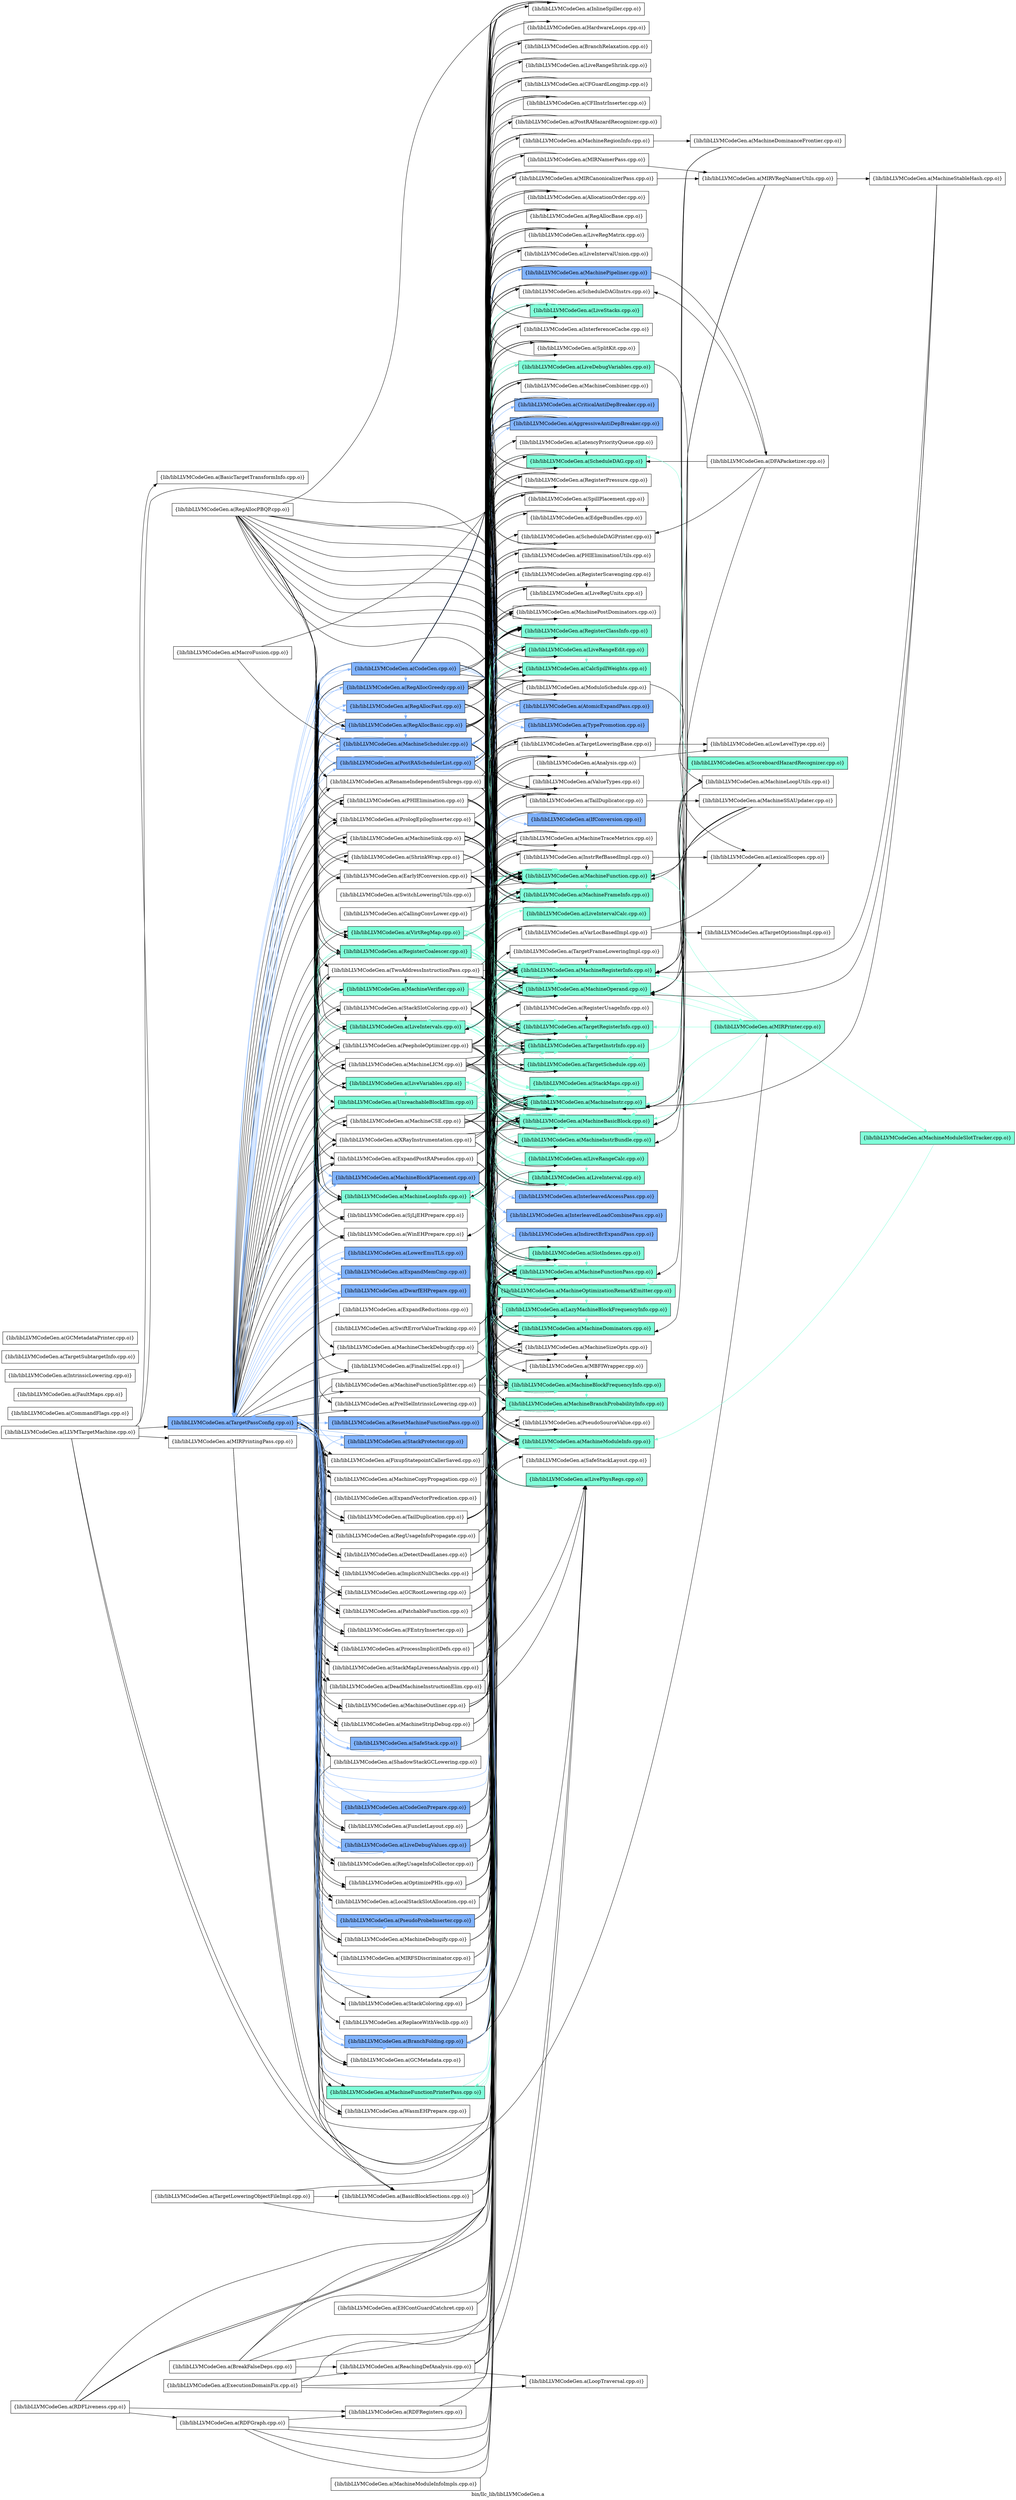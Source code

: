 digraph "bin/llc_lib/libLLVMCodeGen.a" {
	label="bin/llc_lib/libLLVMCodeGen.a";
	rankdir=LR;
	{ rank=same; Node0x556878231dc8;  }
	{ rank=same; Node0x556878232d18; Node0x556878230838; Node0x556878230ce8; Node0x556878231968; Node0x55687822f3e8; Node0x5568782429e8; Node0x5568782422b8; Node0x556878241ae8; Node0x556878240698; Node0x55687823f798; Node0x55687823f158; Node0x55687823e9d8; Node0x5568782269c8; Node0x556878228598; Node0x556878228d68; Node0x5568782294e8; Node0x556878229c68; Node0x55687822a898; Node0x55687822b478; Node0x556878245378; Node0x556878244c98; Node0x556878246e08; Node0x5568782460e8; Node0x556878247308; Node0x556878228f98; Node0x55687822d138; Node0x556878230e78; Node0x556878233bc8; Node0x55687822b608; Node0x55687822a988; Node0x55687822a7a8; Node0x55687822e8f8; Node0x55687824ad78; Node0x5568782493d8; Node0x556878248d48; Node0x556878238a38; Node0x556878239f28; Node0x55687823a478; Node0x5568782478a8; Node0x55687822bb58; Node0x55687822a848; Node0x5568782446f8; Node0x556878241c28; Node0x556878241908; Node0x556878242498; Node0x55687823ff68; Node0x5568782406e8; Node0x556878240be8; Node0x556878241318; Node0x556878239d48; Node0x556878232908; Node0x556878232b38; Node0x556878233768; Node0x556878238088; Node0x556878235fb8; Node0x5568782365a8; Node0x556878232228; Node0x55687823f5b8; Node0x556878236288; Node0x556878236a58; Node0x55687824aa58; Node0x55687824a328; Node0x556878249428; Node0x556878248cf8; Node0x556878229fd8; Node0x55687823da88; Node0x55687823d308; Node0x556878239b18; Node0x5568782394d8; Node0x55687823b4b8; Node0x55687823add8; Node0x556878237ef8;  }
	{ rank=same; Node0x55687822cd28; Node0x556878227aa8; Node0x5568782397a8; Node0x55687822fc08; Node0x556878233e48; Node0x556878248ac8; Node0x55687822ac08; Node0x556878234258; Node0x5568782431b8; Node0x556878240fa8; Node0x556878248168; Node0x556878247998; Node0x55687822ba18; Node0x55687822c0f8; Node0x55687822c918; Node0x556878235338; Node0x556878226c48; Node0x55687822ceb8; Node0x55687822b9c8; Node0x55687822db38; Node0x55687824a2d8; Node0x556878239208; Node0x556878238358; Node0x55687823b0a8; Node0x55687823b828; Node0x55687822c238; Node0x5568782430c8; Node0x556878239258; Node0x556878234ed8; Node0x556878236ff8; Node0x55687823de98; Node0x556878241368; Node0x556878228098; Node0x5568782330d8; Node0x556878249fb8; Node0x556878245fa8; Node0x55687822afc8; Node0x556878228cc8; Node0x5568782354c8; Node0x55687823a248; Node0x556878230068; Node0x556878237048; Node0x556878247178; Node0x55687823c598; Node0x55687822d9a8; Node0x55687822a0c8; Node0x556878227c88; Node0x556878228e08; Node0x5568782487a8; Node0x5568782292b8; Node0x556878233ee8; Node0x556878237c78; Node0x556878234d48; Node0x556878235518; Node0x556878246728; Node0x556878240cd8; Node0x556878242308; Node0x55687823ee88; Node0x55687823f6f8; Node0x556878235b08; Node0x556878238498; Node0x556878226978; Node0x55687822d6d8; Node0x55687822ff28; Node0x55687822f708; Node0x55687822f9d8; Node0x5568782318c8; Node0x556878230748; Node0x556878227148; Node0x556878231be8; Node0x5568782379a8; Node0x556878249bf8; Node0x5568782367d8; Node0x5568782286d8; Node0x556878234618; Node0x5568782419f8; Node0x5568782343e8; Node0x55687824be58; Node0x556878244e78;  }
	{ rank=same; Node0x556878235068; Node0x55687823a978; Node0x55687822e858; Node0x55687822ca08; Node0x556878234848; Node0x55687822fe88; Node0x556878228048; Node0x55687822e088; Node0x556878248028; Node0x556878233a88;  }
	{ rank=same; Node0x556878231dc8;  }
	{ rank=same; Node0x556878232d18; Node0x556878230838; Node0x556878230ce8; Node0x556878231968; Node0x55687822f3e8; Node0x5568782429e8; Node0x5568782422b8; Node0x556878241ae8; Node0x556878240698; Node0x55687823f798; Node0x55687823f158; Node0x55687823e9d8; Node0x5568782269c8; Node0x556878228598; Node0x556878228d68; Node0x5568782294e8; Node0x556878229c68; Node0x55687822a898; Node0x55687822b478; Node0x556878245378; Node0x556878244c98; Node0x556878246e08; Node0x5568782460e8; Node0x556878247308; Node0x556878228f98; Node0x55687822d138; Node0x556878230e78; Node0x556878233bc8; Node0x55687822b608; Node0x55687822a988; Node0x55687822a7a8; Node0x55687822e8f8; Node0x55687824ad78; Node0x5568782493d8; Node0x556878248d48; Node0x556878238a38; Node0x556878239f28; Node0x55687823a478; Node0x5568782478a8; Node0x55687822bb58; Node0x55687822a848; Node0x5568782446f8; Node0x556878241c28; Node0x556878241908; Node0x556878242498; Node0x55687823ff68; Node0x5568782406e8; Node0x556878240be8; Node0x556878241318; Node0x556878239d48; Node0x556878232908; Node0x556878232b38; Node0x556878233768; Node0x556878238088; Node0x556878235fb8; Node0x5568782365a8; Node0x556878232228; Node0x55687823f5b8; Node0x556878236288; Node0x556878236a58; Node0x55687824aa58; Node0x55687824a328; Node0x556878249428; Node0x556878248cf8; Node0x556878229fd8; Node0x55687823da88; Node0x55687823d308; Node0x556878239b18; Node0x5568782394d8; Node0x55687823b4b8; Node0x55687823add8; Node0x556878237ef8;  }
	{ rank=same; Node0x55687822cd28; Node0x556878227aa8; Node0x5568782397a8; Node0x55687822fc08; Node0x556878233e48; Node0x556878248ac8; Node0x55687822ac08; Node0x556878234258; Node0x5568782431b8; Node0x556878240fa8; Node0x556878248168; Node0x556878247998; Node0x55687822ba18; Node0x55687822c0f8; Node0x55687822c918; Node0x556878235338; Node0x556878226c48; Node0x55687822ceb8; Node0x55687822b9c8; Node0x55687822db38; Node0x55687824a2d8; Node0x556878239208; Node0x556878238358; Node0x55687823b0a8; Node0x55687823b828; Node0x55687822c238; Node0x5568782430c8; Node0x556878239258; Node0x556878234ed8; Node0x556878236ff8; Node0x55687823de98; Node0x556878241368; Node0x556878228098; Node0x5568782330d8; Node0x556878249fb8; Node0x556878245fa8; Node0x55687822afc8; Node0x556878228cc8; Node0x5568782354c8; Node0x55687823a248; Node0x556878230068; Node0x556878237048; Node0x556878247178; Node0x55687823c598; Node0x55687822d9a8; Node0x55687822a0c8; Node0x556878227c88; Node0x556878228e08; Node0x5568782487a8; Node0x5568782292b8; Node0x556878233ee8; Node0x556878237c78; Node0x556878234d48; Node0x556878235518; Node0x556878246728; Node0x556878240cd8; Node0x556878242308; Node0x55687823ee88; Node0x55687823f6f8; Node0x556878235b08; Node0x556878238498; Node0x556878226978; Node0x55687822d6d8; Node0x55687822ff28; Node0x55687822f708; Node0x55687822f9d8; Node0x5568782318c8; Node0x556878230748; Node0x556878227148; Node0x556878231be8; Node0x5568782379a8; Node0x556878249bf8; Node0x5568782367d8; Node0x5568782286d8; Node0x556878234618; Node0x5568782419f8; Node0x5568782343e8; Node0x55687824be58; Node0x556878244e78;  }
	{ rank=same; Node0x556878235068; Node0x55687823a978; Node0x55687822e858; Node0x55687822ca08; Node0x556878234848; Node0x55687822fe88; Node0x556878228048; Node0x55687822e088; Node0x556878248028; Node0x556878233a88;  }

	Node0x556878231dc8 [shape=record,shape=box,group=2,style=filled,fillcolor="0.600000 0.5 1",label="{lib/libLLVMCodeGen.a(TargetPassConfig.cpp.o)}"];
	Node0x556878231dc8 -> Node0x556878232d18;
	Node0x556878231dc8 -> Node0x556878230838[color="0.600000 0.5 1"];
	Node0x556878231dc8 -> Node0x556878230ce8[color="0.600000 0.5 1"];
	Node0x556878231dc8 -> Node0x556878231968;
	Node0x556878231dc8 -> Node0x55687822f3e8;
	Node0x556878231dc8 -> Node0x5568782429e8[color="0.600000 0.5 1"];
	Node0x556878231dc8 -> Node0x5568782422b8;
	Node0x556878231dc8 -> Node0x556878241ae8[color="0.600000 0.5 1"];
	Node0x556878231dc8 -> Node0x556878240698[color="0.600000 0.5 1"];
	Node0x556878231dc8 -> Node0x55687823f798;
	Node0x556878231dc8 -> Node0x55687823f158;
	Node0x556878231dc8 -> Node0x55687823e9d8[color="0.600000 0.5 1"];
	Node0x556878231dc8 -> Node0x5568782269c8;
	Node0x556878231dc8 -> Node0x556878228598[color="0.600000 0.5 1"];
	Node0x556878231dc8 -> Node0x556878228d68;
	Node0x556878231dc8 -> Node0x5568782294e8;
	Node0x556878231dc8 -> Node0x556878229c68;
	Node0x556878231dc8 -> Node0x55687822a898;
	Node0x556878231dc8 -> Node0x55687822b478;
	Node0x556878231dc8 -> Node0x556878245378;
	Node0x556878231dc8 -> Node0x556878244c98;
	Node0x556878231dc8 -> Node0x556878246e08;
	Node0x556878231dc8 -> Node0x5568782460e8;
	Node0x556878231dc8 -> Node0x556878247308;
	Node0x556878231dc8 -> Node0x556878228f98;
	Node0x556878231dc8 -> Node0x55687822d138;
	Node0x556878231dc8 -> Node0x556878230e78;
	Node0x556878231dc8 -> Node0x556878233bc8[color="0.600000 0.5 1"];
	Node0x556878231dc8 -> Node0x55687822b608;
	Node0x556878231dc8 -> Node0x55687822a988;
	Node0x556878231dc8 -> Node0x55687822a7a8;
	Node0x556878231dc8 -> Node0x55687822e8f8;
	Node0x556878231dc8 -> Node0x55687824ad78;
	Node0x556878231dc8 -> Node0x5568782493d8;
	Node0x556878231dc8 -> Node0x556878248d48;
	Node0x556878231dc8 -> Node0x556878238a38;
	Node0x556878231dc8 -> Node0x556878239f28[color="0.600000 0.5 1"];
	Node0x556878231dc8 -> Node0x55687823a478;
	Node0x556878231dc8 -> Node0x5568782478a8;
	Node0x556878231dc8 -> Node0x55687822bb58;
	Node0x556878231dc8 -> Node0x55687822a848;
	Node0x556878231dc8 -> Node0x5568782446f8;
	Node0x556878231dc8 -> Node0x556878241c28;
	Node0x556878231dc8 -> Node0x556878241908;
	Node0x556878231dc8 -> Node0x556878242498[color="0.600000 0.5 1"];
	Node0x556878231dc8 -> Node0x55687823ff68;
	Node0x556878231dc8 -> Node0x5568782406e8;
	Node0x556878231dc8 -> Node0x556878240be8;
	Node0x556878231dc8 -> Node0x556878241318[color="0.600000 0.5 1"];
	Node0x556878231dc8 -> Node0x556878239d48[color="0.600000 0.5 1"];
	Node0x556878231dc8 -> Node0x556878232908[color="0.600000 0.5 1"];
	Node0x556878231dc8 -> Node0x556878232b38[color="0.600000 0.5 1"];
	Node0x556878231dc8 -> Node0x556878233768;
	Node0x556878231dc8 -> Node0x556878238088;
	Node0x556878231dc8 -> Node0x556878235fb8;
	Node0x556878231dc8 -> Node0x5568782365a8;
	Node0x556878231dc8 -> Node0x556878232228;
	Node0x556878231dc8 -> Node0x55687823f5b8[color="0.600000 0.5 1"];
	Node0x556878231dc8 -> Node0x556878236288;
	Node0x556878231dc8 -> Node0x556878236a58;
	Node0x556878231dc8 -> Node0x55687824aa58;
	Node0x556878231dc8 -> Node0x55687824a328;
	Node0x556878231dc8 -> Node0x556878249428[color="0.600000 0.5 1"];
	Node0x556878231dc8 -> Node0x556878248cf8;
	Node0x556878231dc8 -> Node0x556878229fd8;
	Node0x556878231dc8 -> Node0x55687823da88;
	Node0x556878231dc8 -> Node0x55687823d308;
	Node0x556878231dc8 -> Node0x556878239b18;
	Node0x556878231dc8 -> Node0x5568782394d8;
	Node0x556878231dc8 -> Node0x55687823b4b8;
	Node0x556878231dc8 -> Node0x55687823add8;
	Node0x556878231dc8 -> Node0x556878237ef8[color="0.600000 0.5 1"];
	Node0x5568782429e8 [shape=record,shape=box,group=2,style=filled,fillcolor="0.600000 0.5 1",label="{lib/libLLVMCodeGen.a(CodeGen.cpp.o)}"];
	Node0x5568782429e8 -> Node0x556878231dc8[color="0.600000 0.5 1"];
	Node0x5568782429e8 -> Node0x55687822ac08[color="0.600000 0.5 1"];
	Node0x5568782429e8 -> Node0x556878234258;
	Node0x5568782429e8 -> Node0x5568782431b8;
	Node0x5568782429e8 -> Node0x5568782422b8;
	Node0x5568782429e8 -> Node0x556878241ae8[color="0.600000 0.5 1"];
	Node0x5568782429e8 -> Node0x556878240fa8;
	Node0x5568782429e8 -> Node0x556878240698[color="0.600000 0.5 1"];
	Node0x5568782429e8 -> Node0x55687823f798;
	Node0x5568782429e8 -> Node0x55687823f158;
	Node0x5568782429e8 -> Node0x55687823e9d8[color="0.600000 0.5 1"];
	Node0x5568782429e8 -> Node0x5568782269c8;
	Node0x5568782429e8 -> Node0x556878228598[color="0.600000 0.5 1"];
	Node0x5568782429e8 -> Node0x556878228d68;
	Node0x5568782429e8 -> Node0x55687822a898;
	Node0x5568782429e8 -> Node0x55687822b478;
	Node0x5568782429e8 -> Node0x556878245378;
	Node0x5568782429e8 -> Node0x556878244c98;
	Node0x5568782429e8 -> Node0x556878246e08;
	Node0x5568782429e8 -> Node0x5568782460e8;
	Node0x5568782429e8 -> Node0x556878248168;
	Node0x5568782429e8 -> Node0x556878247998[color="0.600000 0.5 1"];
	Node0x5568782429e8 -> Node0x556878247308;
	Node0x5568782429e8 -> Node0x55687822ba18[color="0.600000 0.5 1"];
	Node0x5568782429e8 -> Node0x55687822c0f8[color="0.600000 0.5 1"];
	Node0x5568782429e8 -> Node0x55687822c918[color="0.600000 0.5 1"];
	Node0x5568782429e8 -> Node0x556878235338;
	Node0x5568782429e8 -> Node0x556878228f98;
	Node0x5568782429e8 -> Node0x556878226c48;
	Node0x5568782429e8 -> Node0x55687822ceb8;
	Node0x5568782429e8 -> Node0x55687822d138;
	Node0x5568782429e8 -> Node0x556878230e78;
	Node0x5568782429e8 -> Node0x556878233e48;
	Node0x5568782429e8 -> Node0x556878233bc8[color="0.600000 0.5 1"];
	Node0x5568782429e8 -> Node0x55687822b9c8;
	Node0x5568782429e8 -> Node0x55687822b608;
	Node0x5568782429e8 -> Node0x55687822a988;
	Node0x5568782429e8 -> Node0x55687822a7a8;
	Node0x5568782429e8 -> Node0x55687822e8f8;
	Node0x5568782429e8 -> Node0x55687822db38;
	Node0x5568782429e8 -> Node0x55687824ad78;
	Node0x5568782429e8 -> Node0x55687824a2d8;
	Node0x5568782429e8 -> Node0x5568782493d8;
	Node0x5568782429e8 -> Node0x556878248d48;
	Node0x5568782429e8 -> Node0x556878248ac8;
	Node0x5568782429e8 -> Node0x556878239208;
	Node0x5568782429e8 -> Node0x556878238a38;
	Node0x5568782429e8 -> Node0x556878238358[color="0.600000 0.5 1"];
	Node0x5568782429e8 -> Node0x55687823b0a8;
	Node0x5568782429e8 -> Node0x55687823b828;
	Node0x5568782429e8 -> Node0x556878239f28[color="0.600000 0.5 1"];
	Node0x5568782429e8 -> Node0x55687823a478;
	Node0x5568782429e8 -> Node0x5568782478a8;
	Node0x5568782429e8 -> Node0x55687822bb58;
	Node0x5568782429e8 -> Node0x55687822c238;
	Node0x5568782429e8 -> Node0x55687822a848;
	Node0x5568782429e8 -> Node0x5568782446f8;
	Node0x5568782429e8 -> Node0x556878241c28;
	Node0x5568782429e8 -> Node0x556878241908;
	Node0x5568782429e8 -> Node0x5568782430c8;
	Node0x5568782429e8 -> Node0x556878242498[color="0.600000 0.5 1"];
	Node0x5568782429e8 -> Node0x55687823ff68;
	Node0x5568782429e8 -> Node0x5568782406e8;
	Node0x5568782429e8 -> Node0x556878240be8;
	Node0x5568782429e8 -> Node0x556878239d48[color="0.600000 0.5 1"];
	Node0x5568782429e8 -> Node0x556878232908[color="0.600000 0.5 1"];
	Node0x5568782429e8 -> Node0x556878232b38[color="0.600000 0.5 1"];
	Node0x5568782429e8 -> Node0x556878233768;
	Node0x5568782429e8 -> Node0x556878238088;
	Node0x5568782429e8 -> Node0x556878239258;
	Node0x5568782429e8 -> Node0x556878234ed8;
	Node0x5568782429e8 -> Node0x556878235fb8;
	Node0x5568782429e8 -> Node0x5568782365a8;
	Node0x5568782429e8 -> Node0x55687823f5b8[color="0.600000 0.5 1"];
	Node0x5568782429e8 -> Node0x556878236288;
	Node0x5568782429e8 -> Node0x556878236a58;
	Node0x5568782429e8 -> Node0x556878236ff8;
	Node0x5568782429e8 -> Node0x55687824aa58;
	Node0x5568782429e8 -> Node0x55687824a328;
	Node0x5568782429e8 -> Node0x556878249428[color="0.600000 0.5 1"];
	Node0x5568782429e8 -> Node0x556878248cf8;
	Node0x5568782429e8 -> Node0x556878229fd8;
	Node0x5568782429e8 -> Node0x55687823de98[color="0.600000 0.5 1"];
	Node0x5568782429e8 -> Node0x55687823da88;
	Node0x5568782429e8 -> Node0x55687823d308;
	Node0x5568782429e8 -> Node0x556878239b18;
	Node0x5568782429e8 -> Node0x5568782394d8;
	Node0x5568782429e8 -> Node0x55687823b4b8;
	Node0x5568782429e8 -> Node0x55687823add8;
	Node0x5568782429e8 -> Node0x556878237ef8[color="0.600000 0.5 1"];
	Node0x55687823fe78 [shape=record,shape=box,group=0,label="{lib/libLLVMCodeGen.a(CommandFlags.cpp.o)}"];
	Node0x5568782294e8 [shape=record,shape=box,group=0,label="{lib/libLLVMCodeGen.a(ExpandReductions.cpp.o)}"];
	Node0x556878229c68 [shape=record,shape=box,group=0,label="{lib/libLLVMCodeGen.a(ExpandVectorPredication.cpp.o)}"];
	Node0x5568782460e8 [shape=record,shape=box,group=0,label="{lib/libLLVMCodeGen.a(GCRootLowering.cpp.o)}"];
	Node0x5568782460e8 -> Node0x556878246e08;
	Node0x5568782460e8 -> Node0x55687822fc08;
	Node0x5568782460e8 -> Node0x55687822cd28;
	Node0x5568782460e8 -> Node0x556878227aa8;
	Node0x5568782460e8 -> Node0x556878249fb8;
	Node0x556878248168 [shape=record,shape=box,group=0,label="{lib/libLLVMCodeGen.a(HardwareLoops.cpp.o)}"];
	Node0x556878248ac8 [shape=record,shape=box,group=1,style=filled,fillcolor="0.450000 0.5 1",label="{lib/libLLVMCodeGen.a(MachineModuleInfo.cpp.o)}"];
	Node0x556878248ac8 -> Node0x55687822cd28[color="0.450000 0.5 1"];
	Node0x5568782455a8 [shape=record,shape=box,group=0,label="{lib/libLLVMCodeGen.a(MIRPrintingPass.cpp.o)}"];
	Node0x5568782455a8 -> Node0x556878227aa8;
	Node0x5568782455a8 -> Node0x55687822e088;
	Node0x556878239d48 [shape=record,shape=box,group=2,style=filled,fillcolor="0.600000 0.5 1",label="{lib/libLLVMCodeGen.a(RegAllocBasic.cpp.o)}"];
	Node0x556878239d48 -> Node0x556878235338;
	Node0x556878239d48 -> Node0x556878228f98;
	Node0x556878239d48 -> Node0x556878226978;
	Node0x556878239d48 -> Node0x55687822d6d8;
	Node0x556878239d48 -> Node0x55687822ceb8;
	Node0x556878239d48 -> Node0x556878233e48;
	Node0x556878239d48 -> Node0x55687822db38;
	Node0x556878239d48 -> Node0x556878227aa8;
	Node0x556878239d48 -> Node0x556878248d48;
	Node0x556878239d48 -> Node0x556878239f28[color="0.600000 0.5 1"];
	Node0x556878239d48 -> Node0x55687822ff28;
	Node0x556878239d48 -> Node0x55687822f708;
	Node0x556878239d48 -> Node0x55687822f9d8;
	Node0x556878239d48 -> Node0x5568782318c8;
	Node0x556878239d48 -> Node0x556878230748;
	Node0x556878239d48 -> Node0x556878233ee8;
	Node0x556878239d48 -> Node0x556878233768;
	Node0x556878239d48 -> Node0x556878236ff8;
	Node0x556878239d48 -> Node0x556878239b18;
	Node0x556878232908 [shape=record,shape=box,group=2,style=filled,fillcolor="0.600000 0.5 1",label="{lib/libLLVMCodeGen.a(RegAllocFast.cpp.o)}"];
	Node0x556878232908 -> Node0x55687822fc08;
	Node0x556878232908 -> Node0x55687822d9a8;
	Node0x556878232908 -> Node0x55687822cd28;
	Node0x556878232908 -> Node0x556878227aa8;
	Node0x556878232908 -> Node0x556878249fb8;
	Node0x556878232908 -> Node0x556878237048;
	Node0x556878232908 -> Node0x5568782397a8;
	Node0x556878232908 -> Node0x556878239d48[color="0.600000 0.5 1"];
	Node0x556878232908 -> Node0x556878233ee8;
	Node0x556878232b38 [shape=record,shape=box,group=2,style=filled,fillcolor="0.600000 0.5 1",label="{lib/libLLVMCodeGen.a(RegAllocGreedy.cpp.o)}"];
	Node0x556878232b38 -> Node0x556878227148;
	Node0x556878232b38 -> Node0x556878235338;
	Node0x556878232b38 -> Node0x556878228f98;
	Node0x556878232b38 -> Node0x55687822a0c8;
	Node0x556878232b38 -> Node0x556878226978;
	Node0x556878232b38 -> Node0x55687822d6d8;
	Node0x556878232b38 -> Node0x55687822ceb8;
	Node0x556878232b38 -> Node0x55687822fc08;
	Node0x556878232b38 -> Node0x556878233e48;
	Node0x556878232b38 -> Node0x55687822db38;
	Node0x556878232b38 -> Node0x556878227aa8;
	Node0x556878232b38 -> Node0x556878249fb8;
	Node0x556878232b38 -> Node0x556878248d48;
	Node0x556878232b38 -> Node0x556878239208;
	Node0x556878232b38 -> Node0x556878239f28[color="0.600000 0.5 1"];
	Node0x556878232b38 -> Node0x55687822bb58;
	Node0x556878232b38 -> Node0x556878239d48[color="0.600000 0.5 1"];
	Node0x556878232b38 -> Node0x55687822ff28;
	Node0x556878232b38 -> Node0x55687822f708;
	Node0x556878232b38 -> Node0x55687822f9d8;
	Node0x556878232b38 -> Node0x5568782318c8;
	Node0x556878232b38 -> Node0x556878230748;
	Node0x556878232b38 -> Node0x556878231be8;
	Node0x556878232b38 -> Node0x556878233ee8;
	Node0x556878232b38 -> Node0x556878233768;
	Node0x556878232b38 -> Node0x556878236ff8;
	Node0x556878232b38 -> Node0x5568782379a8;
	Node0x556878232b38 -> Node0x556878249bf8;
	Node0x556878232b38 -> Node0x556878239b18;
	Node0x556878233b78 [shape=record,shape=box,group=0,label="{lib/libLLVMCodeGen.a(RegAllocPBQP.cpp.o)}"];
	Node0x556878233b78 -> Node0x556878230068;
	Node0x556878233b78 -> Node0x556878228f98;
	Node0x556878233b78 -> Node0x55687822a0c8;
	Node0x556878233b78 -> Node0x55687822ceb8;
	Node0x556878233b78 -> Node0x556878233e48;
	Node0x556878233b78 -> Node0x55687822db38;
	Node0x556878233b78 -> Node0x556878227aa8;
	Node0x556878233b78 -> Node0x556878249fb8;
	Node0x556878233b78 -> Node0x556878248d48;
	Node0x556878233b78 -> Node0x5568782397a8;
	Node0x556878233b78 -> Node0x556878239d48;
	Node0x556878233b78 -> Node0x55687822f708;
	Node0x556878233b78 -> Node0x55687822f9d8;
	Node0x556878233b78 -> Node0x556878233768;
	Node0x556878233b78 -> Node0x556878236ff8;
	Node0x556878233b78 -> Node0x556878239b18;
	Node0x556878238498 [shape=record,shape=box,group=0,label="{lib/libLLVMCodeGen.a(RegisterScavenging.cpp.o)}"];
	Node0x556878238498 -> Node0x556878230068;
	Node0x556878238498 -> Node0x55687822fc08;
	Node0x556878238498 -> Node0x556878227aa8;
	Node0x556878238498 -> Node0x556878249fb8;
	Node0x556878238498 -> Node0x5568782397a8;
	Node0x556878238498 -> Node0x556878246728;
	Node0x556878232228 [shape=record,shape=box,group=0,label="{lib/libLLVMCodeGen.a(ReplaceWithVeclib.cpp.o)}"];
	Node0x55687823d308 [shape=record,shape=box,group=1,style=filled,fillcolor="0.450000 0.5 1",label="{lib/libLLVMCodeGen.a(UnreachableBlockElim.cpp.o)}"];
	Node0x55687823d308 -> Node0x55687822fc08[color="0.450000 0.5 1"];
	Node0x55687823d308 -> Node0x55687822db38[color="0.450000 0.5 1"];
	Node0x55687823d308 -> Node0x55687822cd28[color="0.450000 0.5 1"];
	Node0x55687823d308 -> Node0x556878227aa8[color="0.450000 0.5 1"];
	Node0x55687823d308 -> Node0x556878249fb8[color="0.450000 0.5 1"];
	Node0x55687823d308 -> Node0x556878248d48[color="0.450000 0.5 1"];
	Node0x55687823d308 -> Node0x556878237048[color="0.450000 0.5 1"];
	Node0x55687823d308 -> Node0x5568782397a8[color="0.450000 0.5 1"];
	Node0x55687822a668 [shape=record,shape=box,group=0,label="{lib/libLLVMCodeGen.a(FaultMaps.cpp.o)}"];
	Node0x55687822cd28 [shape=record,shape=box,group=1,style=filled,fillcolor="0.450000 0.5 1",label="{lib/libLLVMCodeGen.a(MachineFunction.cpp.o)}"];
	Node0x55687822cd28 -> Node0x556878230068[color="0.450000 0.5 1"];
	Node0x55687822cd28 -> Node0x55687822fc08[color="0.450000 0.5 1"];
	Node0x55687822cd28 -> Node0x55687822d9a8[color="0.450000 0.5 1"];
	Node0x55687822cd28 -> Node0x556878249fb8[color="0.450000 0.5 1"];
	Node0x55687822cd28 -> Node0x556878248ac8[color="0.450000 0.5 1"];
	Node0x55687822cd28 -> Node0x556878237048[color="0.450000 0.5 1"];
	Node0x55687822cd28 -> Node0x5568782397a8[color="0.450000 0.5 1"];
	Node0x55687822cd28 -> Node0x5568782419f8;
	Node0x55687822cd28 -> Node0x55687823b4b8;
	Node0x556878227aa8 [shape=record,shape=box,group=1,style=filled,fillcolor="0.450000 0.5 1",label="{lib/libLLVMCodeGen.a(MachineFunctionPass.cpp.o)}"];
	Node0x556878227aa8 -> Node0x55687824ad78[color="0.450000 0.5 1"];
	Node0x556878227aa8 -> Node0x556878248ac8[color="0.450000 0.5 1"];
	Node0x556878227aa8 -> Node0x556878239208[color="0.450000 0.5 1"];
	Node0x556878249fb8 [shape=record,shape=box,group=1,style=filled,fillcolor="0.450000 0.5 1",label="{lib/libLLVMCodeGen.a(MachineInstr.cpp.o)}"];
	Node0x556878249fb8 -> Node0x556878230068[color="0.450000 0.5 1"];
	Node0x556878249fb8 -> Node0x55687822fc08[color="0.450000 0.5 1"];
	Node0x556878249fb8 -> Node0x55687822cd28[color="0.450000 0.5 1"];
	Node0x556878249fb8 -> Node0x556878237048[color="0.450000 0.5 1"];
	Node0x556878249fb8 -> Node0x5568782397a8[color="0.450000 0.5 1"];
	Node0x556878249fb8 -> Node0x5568782487a8[color="0.450000 0.5 1"];
	Node0x5568782377c8 [shape=record,shape=box,group=0,label="{lib/libLLVMCodeGen.a(MachineModuleInfoImpls.cpp.o)}"];
	Node0x5568782377c8 -> Node0x556878248ac8;
	Node0x5568782487a8 [shape=record,shape=box,group=1,style=filled,fillcolor="0.450000 0.5 1",label="{lib/libLLVMCodeGen.a(StackMaps.cpp.o)}"];
	Node0x5568782487a8 -> Node0x556878230068[color="0.450000 0.5 1"];
	Node0x5568782487a8 -> Node0x55687822cd28[color="0.450000 0.5 1"];
	Node0x5568782487a8 -> Node0x556878249fb8[color="0.450000 0.5 1"];
	Node0x55687822fc08 [shape=record,shape=box,group=1,style=filled,fillcolor="0.450000 0.5 1",label="{lib/libLLVMCodeGen.a(MachineBasicBlock.cpp.o)}"];
	Node0x55687822fc08 -> Node0x556878230068[color="0.450000 0.5 1"];
	Node0x55687822fc08 -> Node0x556878228f98[color="0.450000 0.5 1"];
	Node0x55687822fc08 -> Node0x55687822a0c8[color="0.450000 0.5 1"];
	Node0x55687822fc08 -> Node0x556878228098[color="0.450000 0.5 1"];
	Node0x55687822fc08 -> Node0x55687822d138[color="0.450000 0.5 1"];
	Node0x55687822fc08 -> Node0x55687822db38[color="0.450000 0.5 1"];
	Node0x55687822fc08 -> Node0x55687822cd28[color="0.450000 0.5 1"];
	Node0x55687822fc08 -> Node0x55687824a2d8[color="0.450000 0.5 1"];
	Node0x55687822fc08 -> Node0x556878249fb8[color="0.450000 0.5 1"];
	Node0x55687822fc08 -> Node0x556878248d48[color="0.450000 0.5 1"];
	Node0x55687822fc08 -> Node0x5568782397a8[color="0.450000 0.5 1"];
	Node0x55687822fc08 -> Node0x556878236ff8[color="0.450000 0.5 1"];
	Node0x5568782397a8 [shape=record,shape=box,group=1,style=filled,fillcolor="0.450000 0.5 1",label="{lib/libLLVMCodeGen.a(MachineRegisterInfo.cpp.o)}"];
	Node0x5568782397a8 -> Node0x556878230068[color="0.450000 0.5 1"];
	Node0x5568782397a8 -> Node0x55687822fc08[color="0.450000 0.5 1"];
	Node0x5568782397a8 -> Node0x55687822cd28[color="0.450000 0.5 1"];
	Node0x5568782397a8 -> Node0x556878249fb8[color="0.450000 0.5 1"];
	Node0x5568782397a8 -> Node0x556878237048[color="0.450000 0.5 1"];
	Node0x556878230068 [shape=record,shape=box,group=1,style=filled,fillcolor="0.450000 0.5 1",label="{lib/libLLVMCodeGen.a(TargetRegisterInfo.cpp.o)}"];
	Node0x556878230068 -> Node0x5568782397a8[color="0.450000 0.5 1"];
	Node0x556878230068 -> Node0x556878228cc8[color="0.450000 0.5 1"];
	Node0x556878226978 [shape=record,shape=box,group=0,label="{lib/libLLVMCodeGen.a(LiveRegMatrix.cpp.o)}"];
	Node0x556878226978 -> Node0x556878228f98;
	Node0x556878226978 -> Node0x55687822a0c8;
	Node0x556878226978 -> Node0x55687822d6d8;
	Node0x556878226978 -> Node0x556878227aa8;
	Node0x556878226978 -> Node0x556878239b18;
	Node0x556878237048 [shape=record,shape=box,group=1,style=filled,fillcolor="0.450000 0.5 1",label="{lib/libLLVMCodeGen.a(MachineOperand.cpp.o)}"];
	Node0x556878237048 -> Node0x556878230068[color="0.450000 0.5 1"];
	Node0x556878237048 -> Node0x55687822fc08[color="0.450000 0.5 1"];
	Node0x556878237048 -> Node0x55687822cd28[color="0.450000 0.5 1"];
	Node0x556878237048 -> Node0x5568782397a8[color="0.450000 0.5 1"];
	Node0x556878237048 -> Node0x55687822e088[color="0.450000 0.5 1"];
	Node0x556878237048 -> Node0x5568782419f8;
	Node0x5568782354c8 [shape=record,shape=box,group=0,label="{lib/libLLVMCodeGen.a(TargetLoweringBase.cpp.o)}"];
	Node0x5568782354c8 -> Node0x556878241368;
	Node0x5568782354c8 -> Node0x55687822fe88;
	Node0x5568782354c8 -> Node0x55687822fc08;
	Node0x5568782354c8 -> Node0x55687822cd28;
	Node0x5568782354c8 -> Node0x556878249fb8;
	Node0x5568782354c8 -> Node0x556878237048;
	Node0x5568782354c8 -> Node0x5568782397a8;
	Node0x5568782354c8 -> Node0x55687823a248;
	Node0x556878233178 [shape=record,shape=box,group=0,label="{lib/libLLVMCodeGen.a(CallingConvLower.cpp.o)}"];
	Node0x556878233178 -> Node0x55687822d9a8;
	Node0x556878233178 -> Node0x55687822cd28;
	Node0x556878236968 [shape=record,shape=box,group=0,label="{lib/libLLVMCodeGen.a(IntrinsicLowering.cpp.o)}"];
	Node0x55687822d9a8 [shape=record,shape=box,group=1,style=filled,fillcolor="0.450000 0.5 1",label="{lib/libLLVMCodeGen.a(MachineFrameInfo.cpp.o)}"];
	Node0x55687822d9a8 -> Node0x5568782397a8[color="0.450000 0.5 1"];
	Node0x55687823a248 [shape=record,shape=box,group=0,label="{lib/libLLVMCodeGen.a(ValueTypes.cpp.o)}"];
	Node0x556878228098 [shape=record,shape=box,group=1,style=filled,fillcolor="0.450000 0.5 1",label="{lib/libLLVMCodeGen.a(LivePhysRegs.cpp.o)}"];
	Node0x556878228098 -> Node0x556878230068[color="0.450000 0.5 1"];
	Node0x556878228098 -> Node0x55687822fc08[color="0.450000 0.5 1"];
	Node0x556878228098 -> Node0x556878249fb8[color="0.450000 0.5 1"];
	Node0x556878228098 -> Node0x5568782397a8[color="0.450000 0.5 1"];
	Node0x55687822d138 [shape=record,shape=box,group=1,style=filled,fillcolor="0.450000 0.5 1",label="{lib/libLLVMCodeGen.a(LiveVariables.cpp.o)}"];
	Node0x55687822d138 -> Node0x55687822fc08[color="0.450000 0.5 1"];
	Node0x55687822d138 -> Node0x556878227aa8[color="0.450000 0.5 1"];
	Node0x55687822d138 -> Node0x556878249fb8[color="0.450000 0.5 1"];
	Node0x55687822d138 -> Node0x5568782397a8[color="0.450000 0.5 1"];
	Node0x55687822d138 -> Node0x55687823d308[color="0.450000 0.5 1"];
	Node0x55687822db38 [shape=record,shape=box,group=1,style=filled,fillcolor="0.450000 0.5 1",label="{lib/libLLVMCodeGen.a(MachineDominators.cpp.o)}"];
	Node0x55687822db38 -> Node0x55687822fc08[color="0.450000 0.5 1"];
	Node0x55687822db38 -> Node0x556878227aa8[color="0.450000 0.5 1"];
	Node0x556878228cc8 [shape=record,shape=box,group=1,style=filled,fillcolor="0.450000 0.5 1",label="{lib/libLLVMCodeGen.a(TargetInstrInfo.cpp.o)}"];
	Node0x556878228cc8 -> Node0x55687822fc08[color="0.450000 0.5 1"];
	Node0x556878228cc8 -> Node0x55687822cd28[color="0.450000 0.5 1"];
	Node0x556878228cc8 -> Node0x556878249fb8[color="0.450000 0.5 1"];
	Node0x556878228cc8 -> Node0x556878237048[color="0.450000 0.5 1"];
	Node0x556878228cc8 -> Node0x5568782397a8[color="0.450000 0.5 1"];
	Node0x556878228cc8 -> Node0x5568782487a8[color="0.450000 0.5 1"];
	Node0x556878228cc8 -> Node0x556878228048[color="0.450000 0.5 1"];
	Node0x556878228cc8 -> Node0x55687823c598[color="0.450000 0.5 1"];
	Node0x556878233a88 [shape=record,shape=box,group=0,label="{lib/libLLVMCodeGen.a(TargetOptionsImpl.cpp.o)}"];
	Node0x5568782286d8 [shape=record,shape=box,group=0,label="{lib/libLLVMCodeGen.a(TargetFrameLoweringImpl.cpp.o)}"];
	Node0x5568782286d8 -> Node0x5568782397a8;
	Node0x55687823bd78 [shape=record,shape=box,group=0,label="{lib/libLLVMCodeGen.a(TargetSubtargetInfo.cpp.o)}"];
	Node0x5568782457d8 [shape=record,shape=box,group=0,label="{lib/libLLVMCodeGen.a(MacroFusion.cpp.o)}"];
	Node0x5568782457d8 -> Node0x556878239f28;
	Node0x5568782457d8 -> Node0x556878235518;
	Node0x556878233808 [shape=record,shape=box,group=0,label="{lib/libLLVMCodeGen.a(TargetLoweringObjectFileImpl.cpp.o)}"];
	Node0x556878233808 -> Node0x5568782422b8;
	Node0x556878233808 -> Node0x55687822fc08;
	Node0x556878233808 -> Node0x55687822cd28;
	Node0x55687822ac08 [shape=record,shape=box,group=2,style=filled,fillcolor="0.600000 0.5 1",label="{lib/libLLVMCodeGen.a(AtomicExpandPass.cpp.o)}"];
	Node0x55687822ac08 -> Node0x556878231dc8[color="0.600000 0.5 1"];
	Node0x55687822ac08 -> Node0x55687823a248;
	Node0x55687822ae88 [shape=record,shape=box,group=0,label="{lib/libLLVMCodeGen.a(BasicTargetTransformInfo.cpp.o)}"];
	Node0x556878233448 [shape=record,shape=box,group=0,label="{lib/libLLVMCodeGen.a(BreakFalseDeps.cpp.o)}"];
	Node0x556878233448 -> Node0x556878228098;
	Node0x556878233448 -> Node0x556878227aa8;
	Node0x556878233448 -> Node0x556878237048;
	Node0x556878233448 -> Node0x556878239ac8;
	Node0x556878233448 -> Node0x556878233ee8;
	Node0x556878234258 [shape=record,shape=box,group=0,label="{lib/libLLVMCodeGen.a(CFGuardLongjmp.cpp.o)}"];
	Node0x556878234258 -> Node0x55687822cd28;
	Node0x556878234258 -> Node0x556878227aa8;
	Node0x556878234258 -> Node0x556878249fb8;
	Node0x5568782431b8 [shape=record,shape=box,group=0,label="{lib/libLLVMCodeGen.a(CFIInstrInserter.cpp.o)}"];
	Node0x5568782431b8 -> Node0x55687822fc08;
	Node0x5568782431b8 -> Node0x55687822cd28;
	Node0x5568782431b8 -> Node0x556878227aa8;
	Node0x5568782431b8 -> Node0x556878249fb8;
	Node0x5568782269c8 [shape=record,shape=box,group=0,label="{lib/libLLVMCodeGen.a(EarlyIfConversion.cpp.o)}"];
	Node0x5568782269c8 -> Node0x55687822fc08;
	Node0x5568782269c8 -> Node0x5568782330d8;
	Node0x5568782269c8 -> Node0x55687822db38;
	Node0x5568782269c8 -> Node0x55687822cd28;
	Node0x5568782269c8 -> Node0x556878227aa8;
	Node0x5568782269c8 -> Node0x556878249fb8;
	Node0x5568782269c8 -> Node0x556878248d48;
	Node0x5568782269c8 -> Node0x556878237048;
	Node0x5568782269c8 -> Node0x556878239208;
	Node0x5568782269c8 -> Node0x5568782397a8;
	Node0x5568782269c8 -> Node0x556878247178;
	Node0x5568782269c8 -> Node0x55687823c598;
	Node0x556878227918 [shape=record,shape=box,group=0,label="{lib/libLLVMCodeGen.a(EHContGuardCatchret.cpp.o)}"];
	Node0x556878227918 -> Node0x55687822fc08;
	Node0x556878227918 -> Node0x556878227aa8;
	Node0x556878228138 [shape=record,shape=box,group=0,label="{lib/libLLVMCodeGen.a(ExecutionDomainFix.cpp.o)}"];
	Node0x556878228138 -> Node0x556878230298;
	Node0x556878228138 -> Node0x556878227aa8;
	Node0x556878228138 -> Node0x5568782397a8;
	Node0x556878228138 -> Node0x556878239ac8;
	Node0x55687822ba18 [shape=record,shape=box,group=2,style=filled,fillcolor="0.600000 0.5 1",label="{lib/libLLVMCodeGen.a(IndirectBrExpandPass.cpp.o)}"];
	Node0x55687822ba18 -> Node0x556878231dc8[color="0.600000 0.5 1"];
	Node0x55687822c0f8 [shape=record,shape=box,group=2,style=filled,fillcolor="0.600000 0.5 1",label="{lib/libLLVMCodeGen.a(InterleavedAccessPass.cpp.o)}"];
	Node0x55687822c0f8 -> Node0x556878231dc8[color="0.600000 0.5 1"];
	Node0x556878226c48 [shape=record,shape=box,group=0,label="{lib/libLLVMCodeGen.a(LiveRangeShrink.cpp.o)}"];
	Node0x556878226c48 -> Node0x55687822fc08;
	Node0x556878226c48 -> Node0x556878227aa8;
	Node0x556878226c48 -> Node0x556878249fb8;
	Node0x556878226c48 -> Node0x5568782397a8;
	Node0x556878231198 [shape=record,shape=box,group=0,label="{lib/libLLVMCodeGen.a(LLVMTargetMachine.cpp.o)}"];
	Node0x556878231198 -> Node0x5568782354c8;
	Node0x556878231198 -> Node0x556878231dc8;
	Node0x556878231198 -> Node0x55687822ae88;
	Node0x556878231198 -> Node0x556878248ac8;
	Node0x556878231198 -> Node0x5568782455a8;
	Node0x556878231198 -> Node0x55687823a248;
	Node0x55687822b9c8 [shape=record,shape=box,group=0,label="{lib/libLLVMCodeGen.a(MachineCombiner.cpp.o)}"];
	Node0x55687822b9c8 -> Node0x5568782343e8;
	Node0x55687822b9c8 -> Node0x55687822fc08;
	Node0x55687822b9c8 -> Node0x55687822db38;
	Node0x55687822b9c8 -> Node0x55687822cd28;
	Node0x55687822b9c8 -> Node0x556878227aa8;
	Node0x55687822b9c8 -> Node0x556878249fb8;
	Node0x55687822b9c8 -> Node0x556878248d48;
	Node0x55687822b9c8 -> Node0x5568782397a8;
	Node0x55687822b9c8 -> Node0x556878245fa8;
	Node0x55687822b9c8 -> Node0x556878247178;
	Node0x55687822b9c8 -> Node0x556878233ee8;
	Node0x55687822b9c8 -> Node0x55687823c598;
	Node0x556878239f28 [shape=record,shape=box,group=2,style=filled,fillcolor="0.600000 0.5 1",label="{lib/libLLVMCodeGen.a(MachineScheduler.cpp.o)}"];
	Node0x556878239f28 -> Node0x556878231dc8[color="0.600000 0.5 1"];
	Node0x556878239f28 -> Node0x556878228f98;
	Node0x556878239f28 -> Node0x55687822a0c8;
	Node0x556878239f28 -> Node0x55687822fc08;
	Node0x556878239f28 -> Node0x55687822db38;
	Node0x556878239f28 -> Node0x55687822cd28;
	Node0x556878239f28 -> Node0x556878227aa8;
	Node0x556878239f28 -> Node0x556878249fb8;
	Node0x556878239f28 -> Node0x556878248d48;
	Node0x556878239f28 -> Node0x55687822bb58;
	Node0x556878239f28 -> Node0x556878233ee8;
	Node0x556878239f28 -> Node0x556878237c78;
	Node0x556878239f28 -> Node0x556878234d48;
	Node0x556878239f28 -> Node0x556878235518;
	Node0x556878239f28 -> Node0x556878236ff8;
	Node0x556878239f28 -> Node0x55687823c598;
	Node0x556878241318 [shape=record,shape=box,group=2,style=filled,fillcolor="0.600000 0.5 1",label="{lib/libLLVMCodeGen.a(PseudoProbeInserter.cpp.o)}"];
	Node0x556878241318 -> Node0x556878231dc8[color="0.600000 0.5 1"];
	Node0x556878241318 -> Node0x55687822fc08;
	Node0x556878241318 -> Node0x55687822cd28;
	Node0x556878241318 -> Node0x556878227aa8;
	Node0x556878241318 -> Node0x556878249fb8;
	Node0x556878239ac8 [shape=record,shape=box,group=0,label="{lib/libLLVMCodeGen.a(ReachingDefAnalysis.cpp.o)}"];
	Node0x556878239ac8 -> Node0x556878228098;
	Node0x556878239ac8 -> Node0x556878230298;
	Node0x556878239ac8 -> Node0x55687822fc08;
	Node0x556878239ac8 -> Node0x556878227aa8;
	Node0x556878239ac8 -> Node0x556878249fb8;
	Node0x556878248d48 [shape=record,shape=box,group=1,style=filled,fillcolor="0.450000 0.5 1",label="{lib/libLLVMCodeGen.a(MachineLoopInfo.cpp.o)}"];
	Node0x556878248d48 -> Node0x55687822fc08[color="0.450000 0.5 1"];
	Node0x556878248d48 -> Node0x55687822db38[color="0.450000 0.5 1"];
	Node0x556878248d48 -> Node0x556878227aa8[color="0.450000 0.5 1"];
	Node0x556878248d48 -> Node0x556878249fb8[color="0.450000 0.5 1"];
	Node0x556878248d48 -> Node0x5568782397a8[color="0.450000 0.5 1"];
	Node0x556878227148 [shape=record,shape=box,group=0,label="{lib/libLLVMCodeGen.a(EdgeBundles.cpp.o)}"];
	Node0x556878227148 -> Node0x55687822fc08;
	Node0x556878227148 -> Node0x556878227aa8;
	Node0x55687822e858 [shape=record,shape=box,group=0,label="{lib/libLLVMCodeGen.a(MachineDominanceFrontier.cpp.o)}"];
	Node0x55687822e858 -> Node0x55687822fc08;
	Node0x55687822e858 -> Node0x55687822db38;
	Node0x55687822e858 -> Node0x556878227aa8;
	Node0x556878242218 [shape=record,shape=box,group=0,label="{lib/libLLVMCodeGen.a(RDFGraph.cpp.o)}"];
	Node0x556878242218 -> Node0x55687822fc08;
	Node0x556878242218 -> Node0x55687822db38;
	Node0x556878242218 -> Node0x55687822cd28;
	Node0x556878242218 -> Node0x556878249fb8;
	Node0x556878242218 -> Node0x556878243208;
	Node0x556878242a38 [shape=record,shape=box,group=0,label="{lib/libLLVMCodeGen.a(RDFLiveness.cpp.o)}"];
	Node0x556878242a38 -> Node0x556878230068;
	Node0x556878242a38 -> Node0x55687822fc08;
	Node0x556878242a38 -> Node0x55687822db38;
	Node0x556878242a38 -> Node0x556878249fb8;
	Node0x556878242a38 -> Node0x556878242218;
	Node0x556878242a38 -> Node0x556878243208;
	Node0x556878243208 [shape=record,shape=box,group=0,label="{lib/libLLVMCodeGen.a(RDFRegisters.cpp.o)}"];
	Node0x556878243208 -> Node0x556878230068;
	Node0x556878228f98 [shape=record,shape=box,group=1,style=filled,fillcolor="0.450000 0.5 1",label="{lib/libLLVMCodeGen.a(LiveIntervals.cpp.o)}"];
	Node0x556878228f98 -> Node0x556878230068[color="0.450000 0.5 1"];
	Node0x556878228f98 -> Node0x55687822a0c8[color="0.450000 0.5 1"];
	Node0x556878228f98 -> Node0x556878227c88[color="0.450000 0.5 1"];
	Node0x556878228f98 -> Node0x556878228e08[color="0.450000 0.5 1"];
	Node0x556878228f98 -> Node0x55687822d138[color="0.450000 0.5 1"];
	Node0x556878228f98 -> Node0x55687822fc08[color="0.450000 0.5 1"];
	Node0x556878228f98 -> Node0x556878233e48[color="0.450000 0.5 1"];
	Node0x556878228f98 -> Node0x55687822db38[color="0.450000 0.5 1"];
	Node0x556878228f98 -> Node0x55687822cd28[color="0.450000 0.5 1"];
	Node0x556878228f98 -> Node0x556878227aa8[color="0.450000 0.5 1"];
	Node0x556878228f98 -> Node0x556878249fb8[color="0.450000 0.5 1"];
	Node0x556878228f98 -> Node0x556878248d48[color="0.450000 0.5 1"];
	Node0x556878228f98 -> Node0x5568782397a8[color="0.450000 0.5 1"];
	Node0x556878228f98 -> Node0x556878236ff8[color="0.450000 0.5 1"];
	Node0x556878228f98 -> Node0x5568782487a8[color="0.450000 0.5 1"];
	Node0x556878236ff8 [shape=record,shape=box,group=1,style=filled,fillcolor="0.450000 0.5 1",label="{lib/libLLVMCodeGen.a(SlotIndexes.cpp.o)}"];
	Node0x556878236ff8 -> Node0x556878227aa8[color="0.450000 0.5 1"];
	Node0x556878239b18 [shape=record,shape=box,group=1,style=filled,fillcolor="0.450000 0.5 1",label="{lib/libLLVMCodeGen.a(VirtRegMap.cpp.o)}"];
	Node0x556878239b18 -> Node0x556878230068[color="0.450000 0.5 1"];
	Node0x556878239b18 -> Node0x556878235338[color="0.450000 0.5 1"];
	Node0x556878239b18 -> Node0x556878228f98[color="0.450000 0.5 1"];
	Node0x556878239b18 -> Node0x55687822a0c8[color="0.450000 0.5 1"];
	Node0x556878239b18 -> Node0x55687822ceb8[color="0.450000 0.5 1"];
	Node0x556878239b18 -> Node0x55687822fc08[color="0.450000 0.5 1"];
	Node0x556878239b18 -> Node0x55687822d9a8[color="0.450000 0.5 1"];
	Node0x556878239b18 -> Node0x556878227aa8[color="0.450000 0.5 1"];
	Node0x556878239b18 -> Node0x556878249fb8[color="0.450000 0.5 1"];
	Node0x556878239b18 -> Node0x556878237048[color="0.450000 0.5 1"];
	Node0x556878239b18 -> Node0x5568782397a8[color="0.450000 0.5 1"];
	Node0x556878239b18 -> Node0x556878236ff8[color="0.450000 0.5 1"];
	Node0x556878248028 [shape=record,shape=box,group=0,label="{lib/libLLVMCodeGen.a(MachineSSAUpdater.cpp.o)}"];
	Node0x556878248028 -> Node0x55687822fc08;
	Node0x556878248028 -> Node0x55687822cd28;
	Node0x556878248028 -> Node0x556878249fb8;
	Node0x556878248028 -> Node0x556878237048;
	Node0x556878248028 -> Node0x5568782397a8;
	Node0x5568782343e8 [shape=record,shape=box,group=1,style=filled,fillcolor="0.450000 0.5 1",label="{lib/libLLVMCodeGen.a(LazyMachineBlockFrequencyInfo.cpp.o)}"];
	Node0x5568782343e8 -> Node0x556878233e48[color="0.450000 0.5 1"];
	Node0x5568782343e8 -> Node0x5568782330d8[color="0.450000 0.5 1"];
	Node0x5568782343e8 -> Node0x55687822db38[color="0.450000 0.5 1"];
	Node0x5568782343e8 -> Node0x556878227aa8[color="0.450000 0.5 1"];
	Node0x5568782343e8 -> Node0x556878248d48[color="0.450000 0.5 1"];
	Node0x556878245fa8 [shape=record,shape=box,group=0,label="{lib/libLLVMCodeGen.a(MachineSizeOpts.cpp.o)}"];
	Node0x556878245fa8 -> Node0x556878233e48;
	Node0x556878245fa8 -> Node0x55687822afc8;
	Node0x55687823c598 [shape=record,shape=box,group=1,style=filled,fillcolor="0.450000 0.5 1",label="{lib/libLLVMCodeGen.a(TargetSchedule.cpp.o)}"];
	Node0x55687823c598 -> Node0x556878249fb8[color="0.450000 0.5 1"];
	Node0x55687823c598 -> Node0x556878228cc8[color="0.450000 0.5 1"];
	Node0x55687823b4b8 [shape=record,shape=box,group=0,label="{lib/libLLVMCodeGen.a(WinEHPrepare.cpp.o)}"];
	Node0x556878246e08 [shape=record,shape=box,group=0,label="{lib/libLLVMCodeGen.a(GCMetadata.cpp.o)}"];
	Node0x556878239208 [shape=record,shape=box,group=1,style=filled,fillcolor="0.450000 0.5 1",label="{lib/libLLVMCodeGen.a(MachineOptimizationRemarkEmitter.cpp.o)}"];
	Node0x556878239208 -> Node0x5568782343e8[color="0.450000 0.5 1"];
	Node0x556878239208 -> Node0x556878233e48[color="0.450000 0.5 1"];
	Node0x556878239208 -> Node0x556878227aa8[color="0.450000 0.5 1"];
	Node0x556878239208 -> Node0x556878249fb8[color="0.450000 0.5 1"];
	Node0x556878235068 [shape=record,shape=box,group=0,label="{lib/libLLVMCodeGen.a(LexicalScopes.cpp.o)}"];
	Node0x556878246868 [shape=record,shape=box,group=0,label="{lib/libLLVMCodeGen.a(GCMetadataPrinter.cpp.o)}"];
	Node0x556878233ee8 [shape=record,shape=box,group=1,style=filled,fillcolor="0.450000 0.5 1",label="{lib/libLLVMCodeGen.a(RegisterClassInfo.cpp.o)}"];
	Node0x556878233ee8 -> Node0x5568782397a8[color="0.450000 0.5 1"];
	Node0x5568782422b8 [shape=record,shape=box,group=0,label="{lib/libLLVMCodeGen.a(BasicBlockSections.cpp.o)}"];
	Node0x5568782422b8 -> Node0x55687822fc08;
	Node0x5568782422b8 -> Node0x55687822cd28;
	Node0x5568782422b8 -> Node0x556878227aa8;
	Node0x556878241ae8 [shape=record,shape=box,group=2,style=filled,fillcolor="0.600000 0.5 1",label="{lib/libLLVMCodeGen.a(BranchFolding.cpp.o)}"];
	Node0x556878241ae8 -> Node0x556878231dc8[color="0.600000 0.5 1"];
	Node0x556878241ae8 -> Node0x556878241368;
	Node0x556878241ae8 -> Node0x556878228098;
	Node0x556878241ae8 -> Node0x55687822fc08;
	Node0x556878241ae8 -> Node0x556878233e48;
	Node0x556878241ae8 -> Node0x5568782330d8;
	Node0x556878241ae8 -> Node0x55687822cd28;
	Node0x556878241ae8 -> Node0x556878227aa8;
	Node0x556878241ae8 -> Node0x556878249fb8;
	Node0x556878241ae8 -> Node0x556878245fa8;
	Node0x556878241ae8 -> Node0x55687822afc8;
	Node0x556878241ae8 -> Node0x556878228cc8;
	Node0x556878240fa8 [shape=record,shape=box,group=0,label="{lib/libLLVMCodeGen.a(BranchRelaxation.cpp.o)}"];
	Node0x556878240fa8 -> Node0x556878228098;
	Node0x556878240fa8 -> Node0x55687822fc08;
	Node0x556878240fa8 -> Node0x55687822cd28;
	Node0x556878240fa8 -> Node0x556878227aa8;
	Node0x556878240fa8 -> Node0x556878249fb8;
	Node0x556878240698 [shape=record,shape=box,group=2,style=filled,fillcolor="0.600000 0.5 1",label="{lib/libLLVMCodeGen.a(CodeGenPrepare.cpp.o)}"];
	Node0x556878240698 -> Node0x5568782354c8;
	Node0x556878240698 -> Node0x556878231dc8[color="0.600000 0.5 1"];
	Node0x556878240698 -> Node0x556878241368;
	Node0x556878240698 -> Node0x55687823a248;
	Node0x55687823f798 [shape=record,shape=box,group=0,label="{lib/libLLVMCodeGen.a(DeadMachineInstructionElim.cpp.o)}"];
	Node0x55687823f798 -> Node0x55687822fc08;
	Node0x55687823f798 -> Node0x556878227aa8;
	Node0x55687823f798 -> Node0x556878249fb8;
	Node0x55687823f158 [shape=record,shape=box,group=0,label="{lib/libLLVMCodeGen.a(DetectDeadLanes.cpp.o)}"];
	Node0x55687823f158 -> Node0x556878230068;
	Node0x55687823f158 -> Node0x556878227aa8;
	Node0x55687823f158 -> Node0x556878249fb8;
	Node0x55687823f158 -> Node0x5568782397a8;
	Node0x55687823e9d8 [shape=record,shape=box,group=2,style=filled,fillcolor="0.600000 0.5 1",label="{lib/libLLVMCodeGen.a(DwarfEHPrepare.cpp.o)}"];
	Node0x55687823e9d8 -> Node0x556878231dc8[color="0.600000 0.5 1"];
	Node0x556878228598 [shape=record,shape=box,group=2,style=filled,fillcolor="0.600000 0.5 1",label="{lib/libLLVMCodeGen.a(ExpandMemCmp.cpp.o)}"];
	Node0x556878228598 -> Node0x556878231dc8[color="0.600000 0.5 1"];
	Node0x556878228d68 [shape=record,shape=box,group=0,label="{lib/libLLVMCodeGen.a(ExpandPostRAPseudos.cpp.o)}"];
	Node0x556878228d68 -> Node0x55687822fc08;
	Node0x556878228d68 -> Node0x55687822db38;
	Node0x556878228d68 -> Node0x556878227aa8;
	Node0x556878228d68 -> Node0x556878249fb8;
	Node0x556878228d68 -> Node0x556878248d48;
	Node0x55687822a898 [shape=record,shape=box,group=0,label="{lib/libLLVMCodeGen.a(FEntryInserter.cpp.o)}"];
	Node0x55687822a898 -> Node0x55687822fc08;
	Node0x55687822a898 -> Node0x55687822cd28;
	Node0x55687822a898 -> Node0x556878227aa8;
	Node0x55687822b478 [shape=record,shape=box,group=0,label="{lib/libLLVMCodeGen.a(FinalizeISel.cpp.o)}"];
	Node0x55687822b478 -> Node0x556878227aa8;
	Node0x556878245378 [shape=record,shape=box,group=0,label="{lib/libLLVMCodeGen.a(FixupStatepointCallerSaved.cpp.o)}"];
	Node0x556878245378 -> Node0x556878230068;
	Node0x556878245378 -> Node0x55687822fc08;
	Node0x556878245378 -> Node0x55687822d9a8;
	Node0x556878245378 -> Node0x55687822cd28;
	Node0x556878245378 -> Node0x556878227aa8;
	Node0x556878245378 -> Node0x556878249fb8;
	Node0x556878245378 -> Node0x556878237048;
	Node0x556878244c98 [shape=record,shape=box,group=0,label="{lib/libLLVMCodeGen.a(FuncletLayout.cpp.o)}"];
	Node0x556878244c98 -> Node0x556878241368;
	Node0x556878244c98 -> Node0x556878227aa8;
	Node0x556878247998 [shape=record,shape=box,group=2,style=filled,fillcolor="0.600000 0.5 1",label="{lib/libLLVMCodeGen.a(IfConversion.cpp.o)}"];
	Node0x556878247998 -> Node0x556878241ae8[color="0.600000 0.5 1"];
	Node0x556878247998 -> Node0x556878228098;
	Node0x556878247998 -> Node0x55687822fc08;
	Node0x556878247998 -> Node0x556878233e48;
	Node0x556878247998 -> Node0x5568782330d8;
	Node0x556878247998 -> Node0x55687822cd28;
	Node0x556878247998 -> Node0x556878227aa8;
	Node0x556878247998 -> Node0x556878249fb8;
	Node0x556878247998 -> Node0x55687823c598;
	Node0x556878247308 [shape=record,shape=box,group=0,label="{lib/libLLVMCodeGen.a(ImplicitNullChecks.cpp.o)}"];
	Node0x556878247308 -> Node0x556878230068;
	Node0x556878247308 -> Node0x55687822fc08;
	Node0x556878247308 -> Node0x55687822cd28;
	Node0x556878247308 -> Node0x556878227aa8;
	Node0x556878247308 -> Node0x556878249fb8;
	Node0x55687822c918 [shape=record,shape=box,group=2,style=filled,fillcolor="0.600000 0.5 1",label="{lib/libLLVMCodeGen.a(InterleavedLoadCombinePass.cpp.o)}"];
	Node0x55687822c918 -> Node0x556878231dc8[color="0.600000 0.5 1"];
	Node0x556878235338 [shape=record,shape=box,group=1,style=filled,fillcolor="0.450000 0.5 1",label="{lib/libLLVMCodeGen.a(LiveDebugVariables.cpp.o)}"];
	Node0x556878235338 -> Node0x556878235068;
	Node0x556878235338 -> Node0x556878228f98[color="0.450000 0.5 1"];
	Node0x556878235338 -> Node0x55687822a0c8[color="0.450000 0.5 1"];
	Node0x556878235338 -> Node0x55687822fc08[color="0.450000 0.5 1"];
	Node0x556878235338 -> Node0x55687822db38[color="0.450000 0.5 1"];
	Node0x556878235338 -> Node0x55687822cd28[color="0.450000 0.5 1"];
	Node0x556878235338 -> Node0x556878227aa8[color="0.450000 0.5 1"];
	Node0x556878235338 -> Node0x556878249fb8[color="0.450000 0.5 1"];
	Node0x556878235338 -> Node0x556878237048[color="0.450000 0.5 1"];
	Node0x55687822ceb8 [shape=record,shape=box,group=1,style=filled,fillcolor="0.450000 0.5 1",label="{lib/libLLVMCodeGen.a(LiveStacks.cpp.o)}"];
	Node0x55687822ceb8 -> Node0x556878230068[color="0.450000 0.5 1"];
	Node0x55687822ceb8 -> Node0x55687822a0c8[color="0.450000 0.5 1"];
	Node0x55687822ceb8 -> Node0x556878227aa8[color="0.450000 0.5 1"];
	Node0x55687822ceb8 -> Node0x556878236ff8[color="0.450000 0.5 1"];
	Node0x556878230e78 [shape=record,shape=box,group=0,label="{lib/libLLVMCodeGen.a(LocalStackSlotAllocation.cpp.o)}"];
	Node0x556878230e78 -> Node0x556878227aa8;
	Node0x556878230e78 -> Node0x556878249fb8;
	Node0x556878230e78 -> Node0x5568782397a8;
	Node0x556878233e48 [shape=record,shape=box,group=1,style=filled,fillcolor="0.450000 0.5 1",label="{lib/libLLVMCodeGen.a(MachineBlockFrequencyInfo.cpp.o)}"];
	Node0x556878233e48 -> Node0x55687822fc08[color="0.450000 0.5 1"];
	Node0x556878233e48 -> Node0x5568782330d8[color="0.450000 0.5 1"];
	Node0x556878233e48 -> Node0x55687822cd28[color="0.450000 0.5 1"];
	Node0x556878233e48 -> Node0x556878227aa8[color="0.450000 0.5 1"];
	Node0x556878233e48 -> Node0x556878248d48[color="0.450000 0.5 1"];
	Node0x556878233bc8 [shape=record,shape=box,group=2,style=filled,fillcolor="0.600000 0.5 1",label="{lib/libLLVMCodeGen.a(MachineBlockPlacement.cpp.o)}"];
	Node0x556878233bc8 -> Node0x556878231dc8[color="0.600000 0.5 1"];
	Node0x556878233bc8 -> Node0x556878241ae8[color="0.600000 0.5 1"];
	Node0x556878233bc8 -> Node0x55687822fc08;
	Node0x556878233bc8 -> Node0x556878233e48;
	Node0x556878233bc8 -> Node0x5568782330d8;
	Node0x556878233bc8 -> Node0x55687822cd28;
	Node0x556878233bc8 -> Node0x556878227aa8;
	Node0x556878233bc8 -> Node0x556878248d48;
	Node0x556878233bc8 -> Node0x55687823b0a8;
	Node0x556878233bc8 -> Node0x556878245fa8;
	Node0x556878233bc8 -> Node0x55687822afc8;
	Node0x556878233bc8 -> Node0x5568782292b8;
	Node0x55687822b608 [shape=record,shape=box,group=0,label="{lib/libLLVMCodeGen.a(MachineCopyPropagation.cpp.o)}"];
	Node0x55687822b608 -> Node0x556878230068;
	Node0x55687822b608 -> Node0x556878227aa8;
	Node0x55687822b608 -> Node0x556878249fb8;
	Node0x55687822b608 -> Node0x556878237048;
	Node0x55687822b608 -> Node0x5568782397a8;
	Node0x55687822a988 [shape=record,shape=box,group=0,label="{lib/libLLVMCodeGen.a(MachineCSE.cpp.o)}"];
	Node0x55687822a988 -> Node0x55687822fc08;
	Node0x55687822a988 -> Node0x556878233e48;
	Node0x55687822a988 -> Node0x55687822db38;
	Node0x55687822a988 -> Node0x556878227aa8;
	Node0x55687822a988 -> Node0x556878249fb8;
	Node0x55687822a988 -> Node0x556878248d48;
	Node0x55687822a988 -> Node0x556878237048;
	Node0x55687822a988 -> Node0x5568782397a8;
	Node0x55687822a988 -> Node0x556878228cc8;
	Node0x55687822a7a8 [shape=record,shape=box,group=0,label="{lib/libLLVMCodeGen.a(MachineCheckDebugify.cpp.o)}"];
	Node0x55687822a7a8 -> Node0x556878249fb8;
	Node0x55687822a7a8 -> Node0x556878248ac8;
	Node0x55687822e8f8 [shape=record,shape=box,group=0,label="{lib/libLLVMCodeGen.a(MachineDebugify.cpp.o)}"];
	Node0x55687822e8f8 -> Node0x55687822fc08;
	Node0x55687822e8f8 -> Node0x556878249fb8;
	Node0x55687822e8f8 -> Node0x556878248ac8;
	Node0x55687824ad78 [shape=record,shape=box,group=1,style=filled,fillcolor="0.450000 0.5 1",label="{lib/libLLVMCodeGen.a(MachineFunctionPrinterPass.cpp.o)}"];
	Node0x55687824ad78 -> Node0x55687822cd28[color="0.450000 0.5 1"];
	Node0x55687824ad78 -> Node0x556878227aa8[color="0.450000 0.5 1"];
	Node0x55687824ad78 -> Node0x556878236ff8[color="0.450000 0.5 1"];
	Node0x55687824a2d8 [shape=record,shape=box,group=1,style=filled,fillcolor="0.450000 0.5 1",label="{lib/libLLVMCodeGen.a(MachineInstrBundle.cpp.o)}"];
	Node0x55687824a2d8 -> Node0x55687822fc08[color="0.450000 0.5 1"];
	Node0x55687824a2d8 -> Node0x55687822cd28[color="0.450000 0.5 1"];
	Node0x55687824a2d8 -> Node0x556878227aa8[color="0.450000 0.5 1"];
	Node0x55687824a2d8 -> Node0x556878249fb8[color="0.450000 0.5 1"];
	Node0x5568782493d8 [shape=record,shape=box,group=0,label="{lib/libLLVMCodeGen.a(MachineLICM.cpp.o)}"];
	Node0x5568782493d8 -> Node0x55687822fc08;
	Node0x5568782493d8 -> Node0x556878233e48;
	Node0x5568782493d8 -> Node0x55687822db38;
	Node0x5568782493d8 -> Node0x55687822cd28;
	Node0x5568782493d8 -> Node0x556878227aa8;
	Node0x5568782493d8 -> Node0x556878249fb8;
	Node0x5568782493d8 -> Node0x556878248d48;
	Node0x5568782493d8 -> Node0x5568782397a8;
	Node0x5568782493d8 -> Node0x556878228cc8;
	Node0x5568782493d8 -> Node0x55687823c598;
	Node0x556878238a38 [shape=record,shape=box,group=0,label="{lib/libLLVMCodeGen.a(MachineOutliner.cpp.o)}"];
	Node0x556878238a38 -> Node0x556878228098;
	Node0x556878238a38 -> Node0x55687822fc08;
	Node0x556878238a38 -> Node0x55687822cd28;
	Node0x556878238a38 -> Node0x556878249fb8;
	Node0x556878238a38 -> Node0x556878248ac8;
	Node0x556878238a38 -> Node0x556878239208;
	Node0x556878238a38 -> Node0x5568782397a8;
	Node0x556878238358 [shape=record,shape=box,group=2,style=filled,fillcolor="0.600000 0.5 1",label="{lib/libLLVMCodeGen.a(MachinePipeliner.cpp.o)}"];
	Node0x556878238358 -> Node0x556878228f98;
	Node0x556878238358 -> Node0x55687822fc08;
	Node0x556878238358 -> Node0x55687822db38;
	Node0x556878238358 -> Node0x55687822cd28;
	Node0x556878238358 -> Node0x556878227aa8;
	Node0x556878238358 -> Node0x556878249fb8;
	Node0x556878238358 -> Node0x556878248d48;
	Node0x556878238358 -> Node0x556878237048;
	Node0x556878238358 -> Node0x556878239208;
	Node0x556878238358 -> Node0x55687823a978;
	Node0x556878238358 -> Node0x5568782397a8;
	Node0x556878238358 -> Node0x556878239f28[color="0.600000 0.5 1"];
	Node0x556878238358 -> Node0x55687822c238;
	Node0x556878238358 -> Node0x556878233ee8;
	Node0x556878238358 -> Node0x556878237c78;
	Node0x556878238358 -> Node0x556878234d48;
	Node0x556878238358 -> Node0x556878235518;
	Node0x556878238358 -> Node0x556878235b08;
	Node0x556878238358 -> Node0x556878236ff8;
	Node0x556878238358 -> Node0x556878228cc8;
	Node0x55687823b0a8 [shape=record,shape=box,group=0,label="{lib/libLLVMCodeGen.a(MachinePostDominators.cpp.o)}"];
	Node0x55687823b0a8 -> Node0x55687822fc08;
	Node0x55687823b0a8 -> Node0x55687822db38;
	Node0x55687823b0a8 -> Node0x556878227aa8;
	Node0x55687823b828 [shape=record,shape=box,group=0,label="{lib/libLLVMCodeGen.a(MachineRegionInfo.cpp.o)}"];
	Node0x55687823b828 -> Node0x55687822fc08;
	Node0x55687823b828 -> Node0x55687822e858;
	Node0x55687823b828 -> Node0x55687822db38;
	Node0x55687823b828 -> Node0x556878227aa8;
	Node0x55687823b828 -> Node0x55687823b0a8;
	Node0x55687823a478 [shape=record,shape=box,group=0,label="{lib/libLLVMCodeGen.a(MachineSink.cpp.o)}"];
	Node0x55687823a478 -> Node0x55687822fc08;
	Node0x55687823a478 -> Node0x556878233e48;
	Node0x55687823a478 -> Node0x5568782330d8;
	Node0x55687823a478 -> Node0x55687822db38;
	Node0x55687823a478 -> Node0x55687822cd28;
	Node0x55687823a478 -> Node0x556878227aa8;
	Node0x55687823a478 -> Node0x556878249fb8;
	Node0x55687823a478 -> Node0x556878248d48;
	Node0x55687823a478 -> Node0x556878237048;
	Node0x55687823a478 -> Node0x55687823b0a8;
	Node0x55687823a478 -> Node0x5568782397a8;
	Node0x55687823a478 -> Node0x556878246728;
	Node0x55687823a478 -> Node0x556878233ee8;
	Node0x55687823a478 -> Node0x556878237c78;
	Node0x55687823a478 -> Node0x556878228cc8;
	Node0x5568782478a8 [shape=record,shape=box,group=0,label="{lib/libLLVMCodeGen.a(MachineStripDebug.cpp.o)}"];
	Node0x5568782478a8 -> Node0x55687822fc08;
	Node0x5568782478a8 -> Node0x556878248ac8;
	Node0x55687822bb58 [shape=record,shape=box,group=1,style=filled,fillcolor="0.450000 0.5 1",label="{lib/libLLVMCodeGen.a(MachineVerifier.cpp.o)}"];
	Node0x55687822bb58 -> Node0x556878230068[color="0.450000 0.5 1"];
	Node0x55687822bb58 -> Node0x556878228f98[color="0.450000 0.5 1"];
	Node0x55687822bb58 -> Node0x55687822a0c8[color="0.450000 0.5 1"];
	Node0x55687822bb58 -> Node0x556878227c88[color="0.450000 0.5 1"];
	Node0x55687822bb58 -> Node0x55687822ceb8[color="0.450000 0.5 1"];
	Node0x55687822bb58 -> Node0x55687822d138[color="0.450000 0.5 1"];
	Node0x55687822bb58 -> Node0x55687822fc08[color="0.450000 0.5 1"];
	Node0x55687822bb58 -> Node0x55687822d9a8[color="0.450000 0.5 1"];
	Node0x55687822bb58 -> Node0x55687822cd28[color="0.450000 0.5 1"];
	Node0x55687822bb58 -> Node0x556878227aa8[color="0.450000 0.5 1"];
	Node0x55687822bb58 -> Node0x556878249fb8[color="0.450000 0.5 1"];
	Node0x55687822bb58 -> Node0x556878237048[color="0.450000 0.5 1"];
	Node0x55687822bb58 -> Node0x5568782397a8[color="0.450000 0.5 1"];
	Node0x55687822bb58 -> Node0x556878236ff8[color="0.450000 0.5 1"];
	Node0x55687822bb58 -> Node0x5568782487a8[color="0.450000 0.5 1"];
	Node0x55687822c238 [shape=record,shape=box,group=0,label="{lib/libLLVMCodeGen.a(ModuloSchedule.cpp.o)}"];
	Node0x55687822c238 -> Node0x556878228f98;
	Node0x55687822c238 -> Node0x55687822fc08;
	Node0x55687822c238 -> Node0x55687822cd28;
	Node0x55687822c238 -> Node0x556878227aa8;
	Node0x55687822c238 -> Node0x556878249fb8;
	Node0x55687822c238 -> Node0x556878248d48;
	Node0x55687822c238 -> Node0x556878237048;
	Node0x55687822c238 -> Node0x5568782397a8;
	Node0x55687822c238 -> Node0x55687822ca08;
	Node0x55687822c238 -> Node0x556878236ff8;
	Node0x55687822c238 -> Node0x556878228cc8;
	Node0x55687822a848 [shape=record,shape=box,group=0,label="{lib/libLLVMCodeGen.a(PatchableFunction.cpp.o)}"];
	Node0x55687822a848 -> Node0x55687822fc08;
	Node0x55687822a848 -> Node0x55687822cd28;
	Node0x55687822a848 -> Node0x556878227aa8;
	Node0x55687822a848 -> Node0x556878249fb8;
	Node0x5568782446f8 [shape=record,shape=box,group=0,label="{lib/libLLVMCodeGen.a(OptimizePHIs.cpp.o)}"];
	Node0x5568782446f8 -> Node0x556878227aa8;
	Node0x5568782446f8 -> Node0x556878249fb8;
	Node0x5568782446f8 -> Node0x5568782397a8;
	Node0x556878241c28 [shape=record,shape=box,group=0,label="{lib/libLLVMCodeGen.a(PeepholeOptimizer.cpp.o)}"];
	Node0x556878241c28 -> Node0x55687822fc08;
	Node0x556878241c28 -> Node0x55687822db38;
	Node0x556878241c28 -> Node0x55687822cd28;
	Node0x556878241c28 -> Node0x556878227aa8;
	Node0x556878241c28 -> Node0x556878249fb8;
	Node0x556878241c28 -> Node0x556878248d48;
	Node0x556878241c28 -> Node0x556878237048;
	Node0x556878241c28 -> Node0x5568782397a8;
	Node0x556878241c28 -> Node0x556878228cc8;
	Node0x556878241908 [shape=record,shape=box,group=0,label="{lib/libLLVMCodeGen.a(PHIElimination.cpp.o)}"];
	Node0x556878241908 -> Node0x556878228f98;
	Node0x556878241908 -> Node0x55687822a0c8;
	Node0x556878241908 -> Node0x55687822d138;
	Node0x556878241908 -> Node0x55687822fc08;
	Node0x556878241908 -> Node0x55687822db38;
	Node0x556878241908 -> Node0x55687822cd28;
	Node0x556878241908 -> Node0x556878227aa8;
	Node0x556878241908 -> Node0x556878249fb8;
	Node0x556878241908 -> Node0x556878248d48;
	Node0x556878241908 -> Node0x556878237048;
	Node0x556878241908 -> Node0x5568782397a8;
	Node0x556878241908 -> Node0x556878240cd8;
	Node0x556878241908 -> Node0x556878236ff8;
	Node0x5568782430c8 [shape=record,shape=box,group=0,label="{lib/libLLVMCodeGen.a(PostRAHazardRecognizer.cpp.o)}"];
	Node0x5568782430c8 -> Node0x556878227aa8;
	Node0x556878242498 [shape=record,shape=box,group=2,style=filled,fillcolor="0.600000 0.5 1",label="{lib/libLLVMCodeGen.a(PostRASchedulerList.cpp.o)}"];
	Node0x556878242498 -> Node0x556878231dc8[color="0.600000 0.5 1"];
	Node0x556878242498 -> Node0x55687822fc08;
	Node0x556878242498 -> Node0x55687822db38;
	Node0x556878242498 -> Node0x556878227aa8;
	Node0x556878242498 -> Node0x556878249fb8;
	Node0x556878242498 -> Node0x556878248d48;
	Node0x556878242498 -> Node0x556878242308;
	Node0x556878242498 -> Node0x55687823ee88[color="0.600000 0.5 1"];
	Node0x556878242498 -> Node0x55687823f6f8[color="0.600000 0.5 1"];
	Node0x556878242498 -> Node0x556878233ee8;
	Node0x556878242498 -> Node0x556878234d48;
	Node0x556878242498 -> Node0x556878235518;
	Node0x556878242498 -> Node0x556878235b08;
	Node0x55687823ff68 [shape=record,shape=box,group=0,label="{lib/libLLVMCodeGen.a(PreISelIntrinsicLowering.cpp.o)}"];
	Node0x5568782406e8 [shape=record,shape=box,group=0,label="{lib/libLLVMCodeGen.a(ProcessImplicitDefs.cpp.o)}"];
	Node0x5568782406e8 -> Node0x556878227aa8;
	Node0x5568782406e8 -> Node0x556878249fb8;
	Node0x556878240be8 [shape=record,shape=box,group=0,label="{lib/libLLVMCodeGen.a(PrologEpilogInserter.cpp.o)}"];
	Node0x556878240be8 -> Node0x556878230068;
	Node0x556878240be8 -> Node0x55687822fc08;
	Node0x556878240be8 -> Node0x55687822db38;
	Node0x556878240be8 -> Node0x55687822d9a8;
	Node0x556878240be8 -> Node0x55687822cd28;
	Node0x556878240be8 -> Node0x556878227aa8;
	Node0x556878240be8 -> Node0x556878249fb8;
	Node0x556878240be8 -> Node0x556878248d48;
	Node0x556878240be8 -> Node0x556878237048;
	Node0x556878240be8 -> Node0x556878239208;
	Node0x556878240be8 -> Node0x5568782397a8;
	Node0x556878240be8 -> Node0x556878238498;
	Node0x556878233768 [shape=record,shape=box,group=1,style=filled,fillcolor="0.450000 0.5 1",label="{lib/libLLVMCodeGen.a(RegisterCoalescer.cpp.o)}"];
	Node0x556878233768 -> Node0x556878230068[color="0.450000 0.5 1"];
	Node0x556878233768 -> Node0x556878228f98[color="0.450000 0.5 1"];
	Node0x556878233768 -> Node0x55687822a0c8[color="0.450000 0.5 1"];
	Node0x556878233768 -> Node0x55687822fc08[color="0.450000 0.5 1"];
	Node0x556878233768 -> Node0x55687822db38[color="0.450000 0.5 1"];
	Node0x556878233768 -> Node0x55687822cd28[color="0.450000 0.5 1"];
	Node0x556878233768 -> Node0x556878227aa8[color="0.450000 0.5 1"];
	Node0x556878233768 -> Node0x556878249fb8[color="0.450000 0.5 1"];
	Node0x556878233768 -> Node0x556878248d48[color="0.450000 0.5 1"];
	Node0x556878233768 -> Node0x556878237048[color="0.450000 0.5 1"];
	Node0x556878233768 -> Node0x5568782397a8[color="0.450000 0.5 1"];
	Node0x556878233768 -> Node0x55687822bb58[color="0.450000 0.5 1"];
	Node0x556878233768 -> Node0x5568782318c8[color="0.450000 0.5 1"];
	Node0x556878233768 -> Node0x556878233ee8[color="0.450000 0.5 1"];
	Node0x556878233768 -> Node0x556878236ff8[color="0.450000 0.5 1"];
	Node0x556878233768 -> Node0x556878228cc8[color="0.450000 0.5 1"];
	Node0x556878238088 [shape=record,shape=box,group=0,label="{lib/libLLVMCodeGen.a(RenameIndependentSubregs.cpp.o)}"];
	Node0x556878238088 -> Node0x556878228f98;
	Node0x556878238088 -> Node0x55687822a0c8;
	Node0x556878238088 -> Node0x55687822fc08;
	Node0x556878238088 -> Node0x55687822cd28;
	Node0x556878238088 -> Node0x556878227aa8;
	Node0x556878238088 -> Node0x556878249fb8;
	Node0x556878238088 -> Node0x556878237048;
	Node0x556878238088 -> Node0x5568782397a8;
	Node0x556878238088 -> Node0x556878240cd8;
	Node0x556878238088 -> Node0x556878236ff8;
	Node0x556878239258 [shape=record,shape=box,group=0,label="{lib/libLLVMCodeGen.a(MIRNamerPass.cpp.o)}"];
	Node0x556878239258 -> Node0x556878227aa8;
	Node0x556878239258 -> Node0x556878234848;
	Node0x556878234ed8 [shape=record,shape=box,group=0,label="{lib/libLLVMCodeGen.a(MIRCanonicalizerPass.cpp.o)}"];
	Node0x556878234ed8 -> Node0x55687822fc08;
	Node0x556878234ed8 -> Node0x556878227aa8;
	Node0x556878234ed8 -> Node0x556878249fb8;
	Node0x556878234ed8 -> Node0x556878237048;
	Node0x556878234ed8 -> Node0x556878234848;
	Node0x556878235fb8 [shape=record,shape=box,group=0,label="{lib/libLLVMCodeGen.a(RegUsageInfoCollector.cpp.o)}"];
	Node0x556878235fb8 -> Node0x556878227aa8;
	Node0x556878235fb8 -> Node0x5568782367d8;
	Node0x556878235fb8 -> Node0x5568782286d8;
	Node0x5568782365a8 [shape=record,shape=box,group=0,label="{lib/libLLVMCodeGen.a(RegUsageInfoPropagate.cpp.o)}"];
	Node0x5568782365a8 -> Node0x556878227aa8;
	Node0x5568782365a8 -> Node0x556878249fb8;
	Node0x5568782365a8 -> Node0x5568782367d8;
	Node0x55687823f5b8 [shape=record,shape=box,group=2,style=filled,fillcolor="0.600000 0.5 1",label="{lib/libLLVMCodeGen.a(SafeStack.cpp.o)}"];
	Node0x55687823f5b8 -> Node0x556878231dc8[color="0.600000 0.5 1"];
	Node0x55687823f5b8 -> Node0x556878234618;
	Node0x556878236288 [shape=record,shape=box,group=0,label="{lib/libLLVMCodeGen.a(ShrinkWrap.cpp.o)}"];
	Node0x556878236288 -> Node0x55687822fc08;
	Node0x556878236288 -> Node0x556878233e48;
	Node0x556878236288 -> Node0x55687822db38;
	Node0x556878236288 -> Node0x556878227aa8;
	Node0x556878236288 -> Node0x556878249fb8;
	Node0x556878236288 -> Node0x556878248d48;
	Node0x556878236288 -> Node0x556878239208;
	Node0x556878236288 -> Node0x55687823b0a8;
	Node0x556878236288 -> Node0x556878233ee8;
	Node0x556878236a58 [shape=record,shape=box,group=0,label="{lib/libLLVMCodeGen.a(SjLjEHPrepare.cpp.o)}"];
	Node0x55687824aa58 [shape=record,shape=box,group=0,label="{lib/libLLVMCodeGen.a(StackColoring.cpp.o)}"];
	Node0x55687824aa58 -> Node0x55687822a0c8;
	Node0x55687824aa58 -> Node0x55687822d9a8;
	Node0x55687824aa58 -> Node0x55687822cd28;
	Node0x55687824aa58 -> Node0x556878227aa8;
	Node0x55687824aa58 -> Node0x556878249fb8;
	Node0x55687824aa58 -> Node0x5568782419f8;
	Node0x55687824aa58 -> Node0x556878236ff8;
	Node0x55687824a328 [shape=record,shape=box,group=0,label="{lib/libLLVMCodeGen.a(StackMapLivenessAnalysis.cpp.o)}"];
	Node0x55687824a328 -> Node0x556878228098;
	Node0x55687824a328 -> Node0x55687822cd28;
	Node0x55687824a328 -> Node0x556878227aa8;
	Node0x55687824a328 -> Node0x556878249fb8;
	Node0x556878249428 [shape=record,shape=box,group=2,style=filled,fillcolor="0.600000 0.5 1",label="{lib/libLLVMCodeGen.a(StackProtector.cpp.o)}"];
	Node0x556878249428 -> Node0x556878231dc8[color="0.600000 0.5 1"];
	Node0x556878249428 -> Node0x55687823f5b8[color="0.600000 0.5 1"];
	Node0x556878248cf8 [shape=record,shape=box,group=0,label="{lib/libLLVMCodeGen.a(StackSlotColoring.cpp.o)}"];
	Node0x556878248cf8 -> Node0x556878228f98;
	Node0x556878248cf8 -> Node0x55687822a0c8;
	Node0x556878248cf8 -> Node0x55687822ceb8;
	Node0x556878248cf8 -> Node0x556878233e48;
	Node0x556878248cf8 -> Node0x55687822db38;
	Node0x556878248cf8 -> Node0x55687822d9a8;
	Node0x556878248cf8 -> Node0x556878227aa8;
	Node0x556878248cf8 -> Node0x556878249fb8;
	Node0x556878248cf8 -> Node0x556878248d48;
	Node0x556878248cf8 -> Node0x5568782419f8;
	Node0x556878248cf8 -> Node0x556878236ff8;
	Node0x556878229fd8 [shape=record,shape=box,group=0,label="{lib/libLLVMCodeGen.a(TailDuplication.cpp.o)}"];
	Node0x556878229fd8 -> Node0x5568782343e8;
	Node0x556878229fd8 -> Node0x5568782330d8;
	Node0x556878229fd8 -> Node0x556878227aa8;
	Node0x556878229fd8 -> Node0x5568782292b8;
	Node0x55687823de98 [shape=record,shape=box,group=2,style=filled,fillcolor="0.600000 0.5 1",label="{lib/libLLVMCodeGen.a(TypePromotion.cpp.o)}"];
	Node0x55687823de98 -> Node0x5568782354c8;
	Node0x55687823de98 -> Node0x556878231dc8[color="0.600000 0.5 1"];
	Node0x55687823de98 -> Node0x55687823a248;
	Node0x55687823da88 [shape=record,shape=box,group=0,label="{lib/libLLVMCodeGen.a(TwoAddressInstructionPass.cpp.o)}"];
	Node0x55687823da88 -> Node0x556878230068;
	Node0x55687823da88 -> Node0x556878228f98;
	Node0x55687823da88 -> Node0x55687822a0c8;
	Node0x55687823da88 -> Node0x55687822d138;
	Node0x55687823da88 -> Node0x55687822fc08;
	Node0x55687823da88 -> Node0x55687822db38;
	Node0x55687823da88 -> Node0x55687822cd28;
	Node0x55687823da88 -> Node0x556878227aa8;
	Node0x55687823da88 -> Node0x556878249fb8;
	Node0x55687823da88 -> Node0x556878248d48;
	Node0x55687823da88 -> Node0x556878237048;
	Node0x55687823da88 -> Node0x5568782397a8;
	Node0x55687823da88 -> Node0x55687822bb58;
	Node0x55687823da88 -> Node0x556878236ff8;
	Node0x55687823da88 -> Node0x556878228cc8;
	Node0x5568782394d8 [shape=record,shape=box,group=0,label="{lib/libLLVMCodeGen.a(WasmEHPrepare.cpp.o)}"];
	Node0x55687823add8 [shape=record,shape=box,group=0,label="{lib/libLLVMCodeGen.a(XRayInstrumentation.cpp.o)}"];
	Node0x55687823add8 -> Node0x55687822fc08;
	Node0x55687823add8 -> Node0x55687822db38;
	Node0x55687823add8 -> Node0x55687822cd28;
	Node0x55687823add8 -> Node0x556878227aa8;
	Node0x55687823add8 -> Node0x556878249fb8;
	Node0x55687823add8 -> Node0x556878248d48;
	Node0x556878237ef8 [shape=record,shape=box,group=2,style=filled,fillcolor="0.600000 0.5 1",label="{lib/libLLVMCodeGen.a(LiveDebugValues.cpp.o)}"];
	Node0x556878237ef8 -> Node0x556878231dc8[color="0.600000 0.5 1"];
	Node0x556878237ef8 -> Node0x556878227aa8;
	Node0x556878237ef8 -> Node0x55687824be58;
	Node0x556878237ef8 -> Node0x556878244e78;
	Node0x556878241368 [shape=record,shape=box,group=0,label="{lib/libLLVMCodeGen.a(Analysis.cpp.o)}"];
	Node0x556878241368 -> Node0x55687822fe88;
	Node0x556878241368 -> Node0x55687822fc08;
	Node0x556878241368 -> Node0x556878249fb8;
	Node0x556878241368 -> Node0x55687823a248;
	Node0x5568782330d8 [shape=record,shape=box,group=1,style=filled,fillcolor="0.450000 0.5 1",label="{lib/libLLVMCodeGen.a(MachineBranchProbabilityInfo.cpp.o)}"];
	Node0x5568782330d8 -> Node0x55687822fc08[color="0.450000 0.5 1"];
	Node0x55687822afc8 [shape=record,shape=box,group=0,label="{lib/libLLVMCodeGen.a(MBFIWrapper.cpp.o)}"];
	Node0x55687822afc8 -> Node0x556878233e48;
	Node0x55687822fe88 [shape=record,shape=box,group=0,label="{lib/libLLVMCodeGen.a(LowLevelType.cpp.o)}"];
	Node0x556878247178 [shape=record,shape=box,group=0,label="{lib/libLLVMCodeGen.a(MachineTraceMetrics.cpp.o)}"];
	Node0x556878247178 -> Node0x55687822fc08;
	Node0x556878247178 -> Node0x5568782330d8;
	Node0x556878247178 -> Node0x556878227aa8;
	Node0x556878247178 -> Node0x556878249fb8;
	Node0x556878247178 -> Node0x556878248d48;
	Node0x556878247178 -> Node0x5568782397a8;
	Node0x556878247178 -> Node0x55687823c598;
	Node0x556878230298 [shape=record,shape=box,group=0,label="{lib/libLLVMCodeGen.a(LoopTraversal.cpp.o)}"];
	Node0x55687822a0c8 [shape=record,shape=box,group=1,style=filled,fillcolor="0.450000 0.5 1",label="{lib/libLLVMCodeGen.a(LiveInterval.cpp.o)}"];
	Node0x55687822a0c8 -> Node0x556878230068[color="0.450000 0.5 1"];
	Node0x55687822a0c8 -> Node0x556878237048[color="0.450000 0.5 1"];
	Node0x55687822a0c8 -> Node0x5568782397a8[color="0.450000 0.5 1"];
	Node0x55687822a0c8 -> Node0x556878233768[color="0.450000 0.5 1"];
	Node0x55687822a0c8 -> Node0x556878236ff8[color="0.450000 0.5 1"];
	Node0x556878227c88 [shape=record,shape=box,group=1,style=filled,fillcolor="0.450000 0.5 1",label="{lib/libLLVMCodeGen.a(LiveRangeCalc.cpp.o)}"];
	Node0x556878227c88 -> Node0x55687822a0c8[color="0.450000 0.5 1"];
	Node0x556878227c88 -> Node0x55687822db38[color="0.450000 0.5 1"];
	Node0x556878228e08 [shape=record,shape=box,group=1,style=filled,fillcolor="0.450000 0.5 1",label="{lib/libLLVMCodeGen.a(LiveIntervalCalc.cpp.o)}"];
	Node0x556878228e08 -> Node0x55687822a0c8[color="0.450000 0.5 1"];
	Node0x556878228e08 -> Node0x556878227c88[color="0.450000 0.5 1"];
	Node0x556878228e08 -> Node0x556878249fb8[color="0.450000 0.5 1"];
	Node0x556878228e08 -> Node0x5568782397a8[color="0.450000 0.5 1"];
	Node0x55687822d6d8 [shape=record,shape=box,group=0,label="{lib/libLLVMCodeGen.a(LiveIntervalUnion.cpp.o)}"];
	Node0x55687822d6d8 -> Node0x556878230068;
	Node0x55687822d6d8 -> Node0x556878236ff8;
	Node0x5568782292b8 [shape=record,shape=box,group=0,label="{lib/libLLVMCodeGen.a(TailDuplicator.cpp.o)}"];
	Node0x5568782292b8 -> Node0x55687822fc08;
	Node0x5568782292b8 -> Node0x5568782330d8;
	Node0x5568782292b8 -> Node0x55687822cd28;
	Node0x5568782292b8 -> Node0x556878249fb8;
	Node0x5568782292b8 -> Node0x556878237048;
	Node0x5568782292b8 -> Node0x5568782397a8;
	Node0x5568782292b8 -> Node0x556878245fa8;
	Node0x5568782292b8 -> Node0x556878248028;
	Node0x5568782419f8 [shape=record,shape=box,group=0,label="{lib/libLLVMCodeGen.a(PseudoSourceValue.cpp.o)}"];
	Node0x55687822e088 [shape=record,shape=box,group=1,style=filled,fillcolor="0.450000 0.5 1",label="{lib/libLLVMCodeGen.a(MIRPrinter.cpp.o)}"];
	Node0x55687822e088 -> Node0x556878230068[color="0.450000 0.5 1"];
	Node0x55687822e088 -> Node0x55687822fc08[color="0.450000 0.5 1"];
	Node0x55687822e088 -> Node0x55687822cd28[color="0.450000 0.5 1"];
	Node0x55687822e088 -> Node0x556878249fb8[color="0.450000 0.5 1"];
	Node0x55687822e088 -> Node0x556878237048[color="0.450000 0.5 1"];
	Node0x55687822e088 -> Node0x5568782397a8[color="0.450000 0.5 1"];
	Node0x55687822e088 -> Node0x556878243618[color="0.450000 0.5 1"];
	Node0x55687823a978 [shape=record,shape=box,group=0,label="{lib/libLLVMCodeGen.a(DFAPacketizer.cpp.o)}"];
	Node0x55687823a978 -> Node0x55687824a2d8;
	Node0x55687823a978 -> Node0x556878234d48;
	Node0x55687823a978 -> Node0x556878235518;
	Node0x55687823a978 -> Node0x556878235b08;
	Node0x556878237c78 [shape=record,shape=box,group=0,label="{lib/libLLVMCodeGen.a(RegisterPressure.cpp.o)}"];
	Node0x556878237c78 -> Node0x556878228f98;
	Node0x556878237c78 -> Node0x55687822a0c8;
	Node0x556878237c78 -> Node0x556878249fb8;
	Node0x556878237c78 -> Node0x5568782397a8;
	Node0x556878237c78 -> Node0x556878233ee8;
	Node0x556878234d48 [shape=record,shape=box,group=1,style=filled,fillcolor="0.450000 0.5 1",label="{lib/libLLVMCodeGen.a(ScheduleDAG.cpp.o)}"];
	Node0x556878234d48 -> Node0x556878230068[color="0.450000 0.5 1"];
	Node0x556878234d48 -> Node0x556878235b08;
	Node0x556878235518 [shape=record,shape=box,group=0,label="{lib/libLLVMCodeGen.a(ScheduleDAGInstrs.cpp.o)}"];
	Node0x556878235518 -> Node0x556878228098;
	Node0x556878235518 -> Node0x55687822fc08;
	Node0x556878235518 -> Node0x55687822cd28;
	Node0x556878235518 -> Node0x556878249fb8;
	Node0x556878235518 -> Node0x5568782397a8;
	Node0x556878235518 -> Node0x556878237c78;
	Node0x556878235518 -> Node0x556878234d48;
	Node0x556878235518 -> Node0x556878235b08;
	Node0x556878235518 -> Node0x55687823c598;
	Node0x556878235b08 [shape=record,shape=box,group=0,label="{lib/libLLVMCodeGen.a(ScheduleDAGPrinter.cpp.o)}"];
	Node0x556878246728 [shape=record,shape=box,group=0,label="{lib/libLLVMCodeGen.a(LiveRegUnits.cpp.o)}"];
	Node0x556878246728 -> Node0x55687822fc08;
	Node0x556878246728 -> Node0x556878249fb8;
	Node0x556878246728 -> Node0x5568782397a8;
	Node0x55687822ca08 [shape=record,shape=box,group=0,label="{lib/libLLVMCodeGen.a(MachineLoopUtils.cpp.o)}"];
	Node0x55687822ca08 -> Node0x55687822fc08;
	Node0x55687822ca08 -> Node0x55687822cd28;
	Node0x55687822ca08 -> Node0x556878249fb8;
	Node0x55687822ca08 -> Node0x556878237048;
	Node0x55687822ca08 -> Node0x5568782397a8;
	Node0x556878243618 [shape=record,shape=box,group=1,style=filled,fillcolor="0.450000 0.5 1",label="{lib/libLLVMCodeGen.a(MachineModuleSlotTracker.cpp.o)}"];
	Node0x556878243618 -> Node0x556878248ac8[color="0.450000 0.5 1"];
	Node0x556878240cd8 [shape=record,shape=box,group=0,label="{lib/libLLVMCodeGen.a(PHIEliminationUtils.cpp.o)}"];
	Node0x556878240cd8 -> Node0x55687822fc08;
	Node0x556878240cd8 -> Node0x556878249fb8;
	Node0x556878242308 [shape=record,shape=box,group=0,label="{lib/libLLVMCodeGen.a(LatencyPriorityQueue.cpp.o)}"];
	Node0x556878242308 -> Node0x556878234d48;
	Node0x55687823ee88 [shape=record,shape=box,group=2,style=filled,fillcolor="0.600000 0.5 1",label="{lib/libLLVMCodeGen.a(AggressiveAntiDepBreaker.cpp.o)}"];
	Node0x55687823ee88 -> Node0x556878230068;
	Node0x55687823ee88 -> Node0x55687822fc08;
	Node0x55687823ee88 -> Node0x55687822d9a8;
	Node0x55687823ee88 -> Node0x556878249fb8;
	Node0x55687823ee88 -> Node0x556878237048;
	Node0x55687823ee88 -> Node0x5568782397a8;
	Node0x55687823ee88 -> Node0x556878242498[color="0.600000 0.5 1"];
	Node0x55687823ee88 -> Node0x556878233ee8;
	Node0x55687823ee88 -> Node0x556878234d48;
	Node0x55687823f6f8 [shape=record,shape=box,group=2,style=filled,fillcolor="0.600000 0.5 1",label="{lib/libLLVMCodeGen.a(CriticalAntiDepBreaker.cpp.o)}"];
	Node0x55687823f6f8 -> Node0x55687822fc08;
	Node0x55687823f6f8 -> Node0x55687822d9a8;
	Node0x55687823f6f8 -> Node0x556878249fb8;
	Node0x55687823f6f8 -> Node0x556878237048;
	Node0x55687823f6f8 -> Node0x5568782397a8;
	Node0x55687823f6f8 -> Node0x556878242498[color="0.600000 0.5 1"];
	Node0x55687823f6f8 -> Node0x556878233ee8;
	Node0x55687823f6f8 -> Node0x556878234d48;
	Node0x55687822ff28 [shape=record,shape=box,group=0,label="{lib/libLLVMCodeGen.a(RegAllocBase.cpp.o)}"];
	Node0x55687822ff28 -> Node0x556878228f98;
	Node0x55687822ff28 -> Node0x55687822a0c8;
	Node0x55687822ff28 -> Node0x556878226978;
	Node0x55687822ff28 -> Node0x556878249fb8;
	Node0x55687822ff28 -> Node0x5568782397a8;
	Node0x55687822ff28 -> Node0x556878233ee8;
	Node0x55687822ff28 -> Node0x556878236ff8;
	Node0x55687822ff28 -> Node0x556878239b18;
	Node0x55687822f708 [shape=record,shape=box,group=1,style=filled,fillcolor="0.450000 0.5 1",label="{lib/libLLVMCodeGen.a(CalcSpillWeights.cpp.o)}"];
	Node0x55687822f708 -> Node0x556878228f98[color="0.450000 0.5 1"];
	Node0x55687822f708 -> Node0x55687822a0c8[color="0.450000 0.5 1"];
	Node0x55687822f708 -> Node0x556878249fb8[color="0.450000 0.5 1"];
	Node0x55687822f708 -> Node0x556878228cc8[color="0.450000 0.5 1"];
	Node0x55687822f9d8 [shape=record,shape=box,group=0,label="{lib/libLLVMCodeGen.a(InlineSpiller.cpp.o)}"];
	Node0x55687822f9d8 -> Node0x556878228f98;
	Node0x55687822f9d8 -> Node0x55687822a0c8;
	Node0x55687822f9d8 -> Node0x55687822ceb8;
	Node0x55687822f9d8 -> Node0x55687822fc08;
	Node0x55687822f9d8 -> Node0x556878233e48;
	Node0x55687822f9d8 -> Node0x55687822db38;
	Node0x55687822f9d8 -> Node0x55687822cd28;
	Node0x55687822f9d8 -> Node0x55687824a2d8;
	Node0x55687822f9d8 -> Node0x556878249fb8;
	Node0x55687822f9d8 -> Node0x556878248d48;
	Node0x55687822f9d8 -> Node0x556878237048;
	Node0x55687822f9d8 -> Node0x5568782318c8;
	Node0x55687822f9d8 -> Node0x556878236ff8;
	Node0x55687822f9d8 -> Node0x556878249bf8;
	Node0x55687822f9d8 -> Node0x556878228cc8;
	Node0x55687822f9d8 -> Node0x556878239b18;
	Node0x5568782318c8 [shape=record,shape=box,group=1,style=filled,fillcolor="0.450000 0.5 1",label="{lib/libLLVMCodeGen.a(LiveRangeEdit.cpp.o)}"];
	Node0x5568782318c8 -> Node0x556878228f98[color="0.450000 0.5 1"];
	Node0x5568782318c8 -> Node0x55687822a0c8[color="0.450000 0.5 1"];
	Node0x5568782318c8 -> Node0x55687822cd28[color="0.450000 0.5 1"];
	Node0x5568782318c8 -> Node0x556878249fb8[color="0.450000 0.5 1"];
	Node0x5568782318c8 -> Node0x5568782397a8[color="0.450000 0.5 1"];
	Node0x5568782318c8 -> Node0x55687822f708[color="0.450000 0.5 1"];
	Node0x5568782318c8 -> Node0x556878236ff8[color="0.450000 0.5 1"];
	Node0x5568782318c8 -> Node0x556878228cc8[color="0.450000 0.5 1"];
	Node0x5568782318c8 -> Node0x556878239b18[color="0.450000 0.5 1"];
	Node0x556878230748 [shape=record,shape=box,group=0,label="{lib/libLLVMCodeGen.a(AllocationOrder.cpp.o)}"];
	Node0x556878230748 -> Node0x556878233ee8;
	Node0x556878249bf8 [shape=record,shape=box,group=0,label="{lib/libLLVMCodeGen.a(SplitKit.cpp.o)}"];
	Node0x556878249bf8 -> Node0x556878230068;
	Node0x556878249bf8 -> Node0x556878228f98;
	Node0x556878249bf8 -> Node0x55687822a0c8;
	Node0x556878249bf8 -> Node0x556878227c88;
	Node0x556878249bf8 -> Node0x55687822fc08;
	Node0x556878249bf8 -> Node0x556878233e48;
	Node0x556878249bf8 -> Node0x55687822db38;
	Node0x556878249bf8 -> Node0x55687822cd28;
	Node0x556878249bf8 -> Node0x556878249fb8;
	Node0x556878249bf8 -> Node0x556878237048;
	Node0x556878249bf8 -> Node0x5568782397a8;
	Node0x556878249bf8 -> Node0x5568782318c8;
	Node0x556878249bf8 -> Node0x556878236ff8;
	Node0x556878231be8 [shape=record,shape=box,group=0,label="{lib/libLLVMCodeGen.a(InterferenceCache.cpp.o)}"];
	Node0x556878231be8 -> Node0x556878228f98;
	Node0x556878231be8 -> Node0x55687822a0c8;
	Node0x5568782379a8 [shape=record,shape=box,group=0,label="{lib/libLLVMCodeGen.a(SpillPlacement.cpp.o)}"];
	Node0x5568782379a8 -> Node0x556878227148;
	Node0x5568782379a8 -> Node0x556878233e48;
	Node0x5568782379a8 -> Node0x556878227aa8;
	Node0x5568782379a8 -> Node0x556878248d48;
	Node0x556878234848 [shape=record,shape=box,group=0,label="{lib/libLLVMCodeGen.a(MIRVRegNamerUtils.cpp.o)}"];
	Node0x556878234848 -> Node0x556878249fb8;
	Node0x556878234848 -> Node0x556878237048;
	Node0x556878234848 -> Node0x5568782397a8;
	Node0x556878234848 -> Node0x556878234578;
	Node0x556878234578 [shape=record,shape=box,group=0,label="{lib/libLLVMCodeGen.a(MachineStableHash.cpp.o)}"];
	Node0x556878234578 -> Node0x556878249fb8;
	Node0x556878234578 -> Node0x556878237048;
	Node0x556878234578 -> Node0x5568782397a8;
	Node0x5568782367d8 [shape=record,shape=box,group=0,label="{lib/libLLVMCodeGen.a(RegisterUsageInfo.cpp.o)}"];
	Node0x5568782367d8 -> Node0x556878230068;
	Node0x556878234618 [shape=record,shape=box,group=0,label="{lib/libLLVMCodeGen.a(SafeStackLayout.cpp.o)}"];
	Node0x556878228048 [shape=record,shape=box,group=1,style=filled,fillcolor="0.450000 0.5 1",label="{lib/libLLVMCodeGen.a(ScoreboardHazardRecognizer.cpp.o)}"];
	Node0x556878228048 -> Node0x556878234d48[color="0.450000 0.5 1"];
	Node0x556878232d18 [shape=record,shape=box,group=0,label="{lib/libLLVMCodeGen.a(ShadowStackGCLowering.cpp.o)}"];
	Node0x556878232d18 -> Node0x556878246e08;
	Node0x556878230838 [shape=record,shape=box,group=2,style=filled,fillcolor="0.600000 0.5 1",label="{lib/libLLVMCodeGen.a(ResetMachineFunctionPass.cpp.o)}"];
	Node0x556878230838 -> Node0x55687822cd28;
	Node0x556878230838 -> Node0x556878227aa8;
	Node0x556878230838 -> Node0x5568782397a8;
	Node0x556878230838 -> Node0x556878249428[color="0.600000 0.5 1"];
	Node0x556878230ce8 [shape=record,shape=box,group=2,style=filled,fillcolor="0.600000 0.5 1",label="{lib/libLLVMCodeGen.a(LowerEmuTLS.cpp.o)}"];
	Node0x556878230ce8 -> Node0x556878231dc8[color="0.600000 0.5 1"];
	Node0x556878231968 [shape=record,shape=box,group=0,label="{lib/libLLVMCodeGen.a(MachineFunctionSplitter.cpp.o)}"];
	Node0x556878231968 -> Node0x5568782422b8;
	Node0x556878231968 -> Node0x55687822fc08;
	Node0x556878231968 -> Node0x556878233e48;
	Node0x556878231968 -> Node0x55687822cd28;
	Node0x556878231968 -> Node0x556878227aa8;
	Node0x556878231968 -> Node0x556878248ac8;
	Node0x55687822f3e8 [shape=record,shape=box,group=0,label="{lib/libLLVMCodeGen.a(MIRFSDiscriminator.cpp.o)}"];
	Node0x55687822f3e8 -> Node0x55687822fc08;
	Node0x55687822f3e8 -> Node0x556878227aa8;
	Node0x55687824be58 [shape=record,shape=box,group=0,label="{lib/libLLVMCodeGen.a(VarLocBasedImpl.cpp.o)}"];
	Node0x55687824be58 -> Node0x556878233a88;
	Node0x55687824be58 -> Node0x556878230068;
	Node0x55687824be58 -> Node0x556878235068;
	Node0x55687824be58 -> Node0x55687822fc08;
	Node0x55687824be58 -> Node0x556878249fb8;
	Node0x556878244e78 [shape=record,shape=box,group=0,label="{lib/libLLVMCodeGen.a(InstrRefBasedImpl.cpp.o)}"];
	Node0x556878244e78 -> Node0x556878230068;
	Node0x556878244e78 -> Node0x556878235068;
	Node0x556878244e78 -> Node0x55687822fc08;
	Node0x556878244e78 -> Node0x55687822cd28;
	Node0x556878244e78 -> Node0x556878249fb8;
	Node0x556878244e78 -> Node0x556878237048;
	Node0x556878228e58 [shape=record,shape=box,group=0,label="{lib/libLLVMCodeGen.a(SwiftErrorValueTracking.cpp.o)}"];
	Node0x556878228e58 -> Node0x55687822fc08;
	Node0x556878228e58 -> Node0x55687822cd28;
	Node0x556878228e58 -> Node0x556878249fb8;
	Node0x556878228e58 -> Node0x5568782397a8;
	Node0x556878228688 [shape=record,shape=box,group=0,label="{lib/libLLVMCodeGen.a(SwitchLoweringUtils.cpp.o)}"];
	Node0x556878228688 -> Node0x55687822cd28;
}
